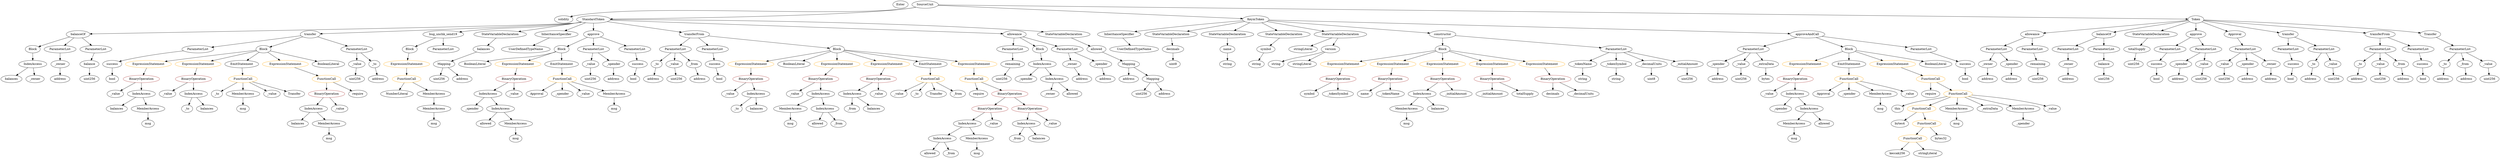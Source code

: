 strict digraph {
	graph [bb="0,0,10137,756"];
	node [label="\N"];
	Enter	[height=0.5,
		pos="3665.6,738",
		width=0.83628];
	VariableDeclaration_decimals	[color=black,
		height=0.5,
		label=decimals,
		pos="4761.6,522",
		width=1.1967];
	ElementaryTypeName_uint8	[color=black,
		height=0.5,
		label=uint8,
		pos="4761.6,450",
		width=0.7947];
	VariableDeclaration_decimals -> ElementaryTypeName_uint8	[pos="e,4761.6,468.1 4761.6,503.7 4761.6,496.41 4761.6,487.73 4761.6,479.54"];
	Block_Unnamed_3	[color=black,
		height=0.5,
		label=Block,
		pos="2264.6,522",
		width=0.90558];
	BooleanLiteral_Unnamed_2	[color=black,
		height=0.5,
		label=BooleanLiteral,
		pos="1922.6,450",
		width=1.7788];
	Block_Unnamed_3 -> BooleanLiteral_Unnamed_2	[pos="e,1970.2,462.45 2240,509.98 2234.4,507.75 2228.3,505.6 2222.6,504 2124.6,476.74 2096.4,487.4 1996.6,468 1991.6,467.04 1986.5,465.99 \
1981.4,464.9"];
	ExpressionStatement_Unnamed_7	[color=orange,
		height=0.5,
		label=ExpressionStatement,
		pos="2093.6,450",
		width=2.458];
	Block_Unnamed_3 -> ExpressionStatement_Unnamed_7	[pos="e,2131.7,466.62 2239,510.52 2213.4,500.07 2173.6,483.76 2142.1,470.85"];
	EmitStatement_Unnamed_2	[color=black,
		height=0.5,
		label=EmitStatement,
		pos="2264.6,450",
		width=1.7788];
	Block_Unnamed_3 -> EmitStatement_Unnamed_2	[pos="e,2264.6,468.1 2264.6,503.7 2264.6,496.41 2264.6,487.73 2264.6,479.54"];
	Identifier_msg_9	[color=black,
		height=0.5,
		label=msg,
		pos="7241.6,90",
		width=0.75];
	FunctionDefinition_allowance	[color=black,
		height=0.5,
		label=allowance,
		pos="8220.6,594",
		width=1.3076];
	ParameterList_Unnamed_8	[color=black,
		height=0.5,
		label=ParameterList,
		pos="8079.6,522",
		width=1.7095];
	FunctionDefinition_allowance -> ParameterList_Unnamed_8	[pos="e,8109.8,538.01 8192.7,579.17 8172,568.87 8143.4,554.66 8120.1,543.11"];
	ParameterList_Unnamed_9	[color=black,
		height=0.5,
		label=ParameterList,
		pos="8220.6,522",
		width=1.7095];
	FunctionDefinition_allowance -> ParameterList_Unnamed_9	[pos="e,8220.6,540.1 8220.6,575.7 8220.6,568.41 8220.6,559.73 8220.6,551.54"];
	BinaryOperation_Unnamed_7	[color=brown,
		height=0.5,
		label=BinaryOperation,
		pos="3597.6,378",
		width=1.9867];
	IndexAccess_Unnamed_7	[color=black,
		height=0.5,
		label=IndexAccess,
		pos="3485.6,306",
		width=1.6402];
	BinaryOperation_Unnamed_7 -> IndexAccess_Unnamed_7	[pos="e,3510.6,322.67 3571.6,360.76 3556.3,351.18 3536.7,338.92 3520,328.53"];
	Identifier__value_7	[color=black,
		height=0.5,
		label=_value,
		pos="3597.6,306",
		width=0.96103];
	BinaryOperation_Unnamed_7 -> Identifier__value_7	[pos="e,3597.6,324.1 3597.6,359.7 3597.6,352.41 3597.6,343.73 3597.6,335.54"];
	BinaryOperation_Unnamed_12	[color=brown,
		height=0.5,
		label=BinaryOperation,
		pos="5590.6,378",
		width=1.9867];
	Identifier_name	[color=black,
		height=0.5,
		label=name,
		pos="5484.6,306",
		width=0.83628];
	BinaryOperation_Unnamed_12 -> Identifier_name	[pos="e,5504.1,319.88 5566,360.76 5550.2,350.37 5529.8,336.83 5513.3,325.94"];
	Identifier__tokenName	[color=black,
		height=0.5,
		label=_tokenName,
		pos="5590.6,306",
		width=1.5986];
	BinaryOperation_Unnamed_12 -> Identifier__tokenName	[pos="e,5590.6,324.1 5590.6,359.7 5590.6,352.41 5590.6,343.73 5590.6,335.54"];
	Identifier_allowed_1	[color=black,
		height=0.5,
		label=allowed,
		pos="3324.6,162",
		width=1.0858];
	ParameterList_Unnamed_11	[color=black,
		height=0.5,
		label=ParameterList,
		pos="9072.6,522",
		width=1.7095];
	VariableDeclaration__value_1	[color=black,
		height=0.5,
		label=_value,
		pos="8988.6,450",
		width=0.96103];
	ParameterList_Unnamed_11 -> VariableDeclaration__value_1	[pos="e,9006.2,465.72 9053.1,504.76 9041.7,495.27 9027.2,483.17 9014.8,472.85"];
	VariableDeclaration__spender	[color=black,
		height=0.5,
		label=_spender,
		pos="9086.6,450",
		width=1.2521];
	ParameterList_Unnamed_11 -> VariableDeclaration__spender	[pos="e,9083.2,468.1 9076,503.7 9077.5,496.32 9079.3,487.52 9080.9,479.25"];
	VariableDeclaration__owner	[color=black,
		height=0.5,
		label=_owner,
		pos="9188.6,450",
		width=1.0719];
	ParameterList_Unnamed_11 -> VariableDeclaration__owner	[pos="e,9165.8,464.76 9098.6,505.29 9115.6,495.07 9137.8,481.65 9155.9,470.71"];
	Identifier__from_2	[color=black,
		height=0.5,
		label=_from,
		pos="3478.6,234",
		width=0.93331];
	IndexAccess_Unnamed_7 -> Identifier__from_2	[pos="e,3480.3,252.1 3483.9,287.7 3483.1,280.41 3482.3,271.73 3481.4,263.54"];
	Identifier_balances_5	[color=black,
		height=0.5,
		label=balances,
		pos="3572.6,234",
		width=1.1828];
	IndexAccess_Unnamed_7 -> Identifier_balances_5	[pos="e,3553.4,250.43 3505.8,288.76 3517.3,279.47 3532,267.67 3544.6,257.49"];
	Identifier_Approval_1	[color=black,
		height=0.5,
		label=Approval,
		pos="7366.6,306",
		width=1.266];
	IndexAccess_Unnamed_13	[color=black,
		height=0.5,
		label=IndexAccess,
		pos="4227.6,450",
		width=1.6402];
	Identifier__spender_2	[color=black,
		height=0.5,
		label=_spender,
		pos="4166.6,378",
		width=1.2521];
	IndexAccess_Unnamed_13 -> Identifier__spender_2	[pos="e,4180.9,395.47 4213.1,432.41 4205.8,423.95 4196.6,413.49 4188.4,404.08"];
	IndexAccess_Unnamed_14	[color=black,
		height=0.5,
		label=IndexAccess,
		pos="4288.6,378",
		width=1.6402];
	IndexAccess_Unnamed_13 -> IndexAccess_Unnamed_14	[pos="e,4274.2,395.47 4242,432.41 4249.4,423.95 4258.5,413.49 4266.7,404.08"];
	Parameter__value_3	[color=black,
		height=0.5,
		label=_value,
		pos="1433.6,450",
		width=0.96103];
	ElementaryTypeName_uint256_8	[color=black,
		height=0.5,
		label=uint256,
		pos="1433.6,378",
		width=1.0442];
	Parameter__value_3 -> ElementaryTypeName_uint256_8	[pos="e,1433.6,396.1 1433.6,431.7 1433.6,424.41 1433.6,415.73 1433.6,407.54"];
	Parameter__value_5	[color=black,
		height=0.5,
		label=_value,
		pos="2381.6,450",
		width=0.96103];
	ElementaryTypeName_uint256_11	[color=black,
		height=0.5,
		label=uint256,
		pos="2381.6,378",
		width=1.0442];
	Parameter__value_5 -> ElementaryTypeName_uint256_11	[pos="e,2381.6,396.1 2381.6,431.7 2381.6,424.41 2381.6,415.73 2381.6,407.54"];
	PragmaDirective_solidity	[color=black,
		height=0.5,
		label=solidity,
		pos="2287.6,666",
		width=1.0442];
	Identifier__spender_3	[color=black,
		height=0.5,
		label=_spender,
		pos="7182.6,234",
		width=1.2521];
	ExpressionStatement_Unnamed_4	[color=orange,
		height=0.5,
		label=ExpressionStatement,
		pos="3072.6,450",
		width=2.458];
	BinaryOperation_Unnamed_6	[color=brown,
		height=0.5,
		label=BinaryOperation,
		pos="3072.6,378",
		width=1.9867];
	ExpressionStatement_Unnamed_4 -> BinaryOperation_Unnamed_6	[pos="e,3072.6,396.1 3072.6,431.7 3072.6,424.41 3072.6,415.73 3072.6,407.54"];
	BinaryOperation_Unnamed_14	[color=brown,
		height=0.5,
		label=BinaryOperation,
		pos="5371.6,378",
		width=1.9867];
	Identifier_symbol	[color=black,
		height=0.5,
		label=symbol,
		pos="5250.6,306",
		width=1.0581];
	BinaryOperation_Unnamed_14 -> Identifier_symbol	[pos="e,5274.1,320.63 5343.8,360.94 5326,350.66 5302.9,337.25 5284.1,326.37"];
	Identifier__tokenSymbol	[color=black,
		height=0.5,
		label=_tokenSymbol,
		pos="5371.6,306",
		width=1.8065];
	BinaryOperation_Unnamed_14 -> Identifier__tokenSymbol	[pos="e,5371.6,324.1 5371.6,359.7 5371.6,352.41 5371.6,343.73 5371.6,335.54"];
	FunctionDefinition_balanceOf_1	[color=black,
		height=0.5,
		label=balanceOf,
		pos="316.58,594",
		width=1.3491];
	Block_Unnamed_2	[color=black,
		height=0.5,
		label=Block,
		pos="132.58,522",
		width=0.90558];
	FunctionDefinition_balanceOf_1 -> Block_Unnamed_2	[pos="e,158.3,533.54 282.91,580.73 254.08,570.15 211.49,554.35 174.58,540 172.68,539.26 170.74,538.5 168.78,537.73"];
	ParameterList_Unnamed_16	[color=black,
		height=0.5,
		label=ParameterList,
		pos="245.58,522",
		width=1.7095];
	FunctionDefinition_balanceOf_1 -> ParameterList_Unnamed_16	[pos="e,262.45,539.63 300.11,576.76 291.28,568.06 280.22,557.15 270.37,547.43"];
	ParameterList_Unnamed_17	[color=black,
		height=0.5,
		label=ParameterList,
		pos="386.58,522",
		width=1.7095];
	FunctionDefinition_balanceOf_1 -> ParameterList_Unnamed_17	[pos="e,369.95,539.63 332.82,576.76 341.44,568.14 352.22,557.36 361.85,547.73"];
	FunctionDefinition_balanceOf	[color=black,
		height=0.5,
		label=balanceOf,
		pos="8502.6,594",
		width=1.3491];
	ParameterList_Unnamed	[color=black,
		height=0.5,
		label=ParameterList,
		pos="8361.6,522",
		width=1.7095];
	FunctionDefinition_balanceOf -> ParameterList_Unnamed	[pos="e,8391.7,537.94 8474.4,579 8453.6,568.69 8425.1,554.52 8401.9,543.02"];
	ParameterList_Unnamed_1	[color=black,
		height=0.5,
		label=ParameterList,
		pos="8502.6,522",
		width=1.7095];
	FunctionDefinition_balanceOf -> ParameterList_Unnamed_1	[pos="e,8502.6,540.1 8502.6,575.7 8502.6,568.41 8502.6,559.73 8502.6,551.54"];
	Identifier_allowed	[color=black,
		height=0.5,
		label=allowed,
		pos="3809.6,18",
		width=1.0858];
	StateVariableDeclaration_Unnamed	[color=black,
		height=0.5,
		label=StateVariableDeclaration,
		pos="8709.6,594",
		width=2.8184];
	VariableDeclaration_totalSupply	[color=black,
		height=0.5,
		label=totalSupply,
		pos="8635.6,522",
		width=1.4739];
	StateVariableDeclaration_Unnamed -> VariableDeclaration_totalSupply	[pos="e,8652.8,539.31 8691.7,576.05 8682.4,567.33 8671,556.54 8660.9,546.98"];
	Identifier__value_8	[color=black,
		height=0.5,
		label=_value,
		pos="3237.6,306",
		width=0.96103];
	ElementaryTypeName_uint256_16	[color=black,
		height=0.5,
		label=uint256,
		pos="7036.6,378",
		width=1.0442];
	InheritanceSpecifier_Unnamed_1	[color=black,
		height=0.5,
		label=InheritanceSpecifier,
		pos="4548.6,594",
		width=2.3333];
	UserDefinedTypeName_Unnamed_1	[color=black,
		height=0.5,
		label=UserDefinedTypeName,
		pos="4602.6,522",
		width=2.7214];
	InheritanceSpecifier_Unnamed_1 -> UserDefinedTypeName_Unnamed_1	[pos="e,4589.3,540.28 4561.7,576.05 4567.9,568.01 4575.4,558.2 4582.3,549.23"];
	Parameter__to_1	[color=black,
		height=0.5,
		label=_to,
		pos="9555.6,450",
		width=0.75];
	ElementaryTypeName_address_3	[color=black,
		height=0.5,
		label=address,
		pos="9547.6,378",
		width=1.0996];
	Parameter__to_1 -> ElementaryTypeName_address_3	[pos="e,9549.5,396.1 9553.6,431.7 9552.8,424.41 9551.8,415.73 9550.8,407.54"];
	FunctionCall_Unnamed_11	[color=orange,
		height=0.5,
		label=FunctionCall,
		pos="7746.6,90",
		width=1.6125];
	Identifier_keccak256	[color=black,
		height=0.5,
		label=keccak256,
		pos="7685.6,18",
		width=1.3907];
	FunctionCall_Unnamed_11 -> Identifier_keccak256	[pos="e,7699.9,35.47 7732.1,72.411 7724.8,63.955 7715.6,53.494 7707.4,44.078"];
	stringLiteral_Unnamed_2	[color=black,
		height=0.5,
		label=stringLiteral,
		pos="7807.6,18",
		width=1.5016];
	FunctionCall_Unnamed_11 -> stringLiteral_Unnamed_2	[pos="e,7793.2,35.47 7761,72.411 7768.4,63.955 7777.5,53.494 7785.7,44.078"];
	ElementaryTypeName_address	[color=black,
		height=0.5,
		label=address,
		pos="8361.6,378",
		width=1.0996];
	ExpressionStatement_Unnamed_14	[color=orange,
		height=0.5,
		label=ExpressionStatement,
		pos="7296.6,450",
		width=2.458];
	BinaryOperation_Unnamed_15	[color=brown,
		height=0.5,
		label=BinaryOperation,
		pos="7251.6,378",
		width=1.9867];
	ExpressionStatement_Unnamed_14 -> BinaryOperation_Unnamed_15	[pos="e,7262.6,396.1 7285.5,431.7 7280.4,423.81 7274.3,414.3 7268.6,405.55"];
	Parameter__tokenName	[color=black,
		height=0.5,
		label=_tokenName,
		pos="6376.6,450",
		width=1.5986];
	ElementaryTypeName_string_3	[color=black,
		height=0.5,
		label=string,
		pos="6379.6,378",
		width=0.864];
	Parameter__tokenName -> ElementaryTypeName_string_3	[pos="e,6378.8,396.1 6377.3,431.7 6377.6,424.41 6378,415.73 6378.4,407.54"];
	ElementaryTypeName_address_19	[color=black,
		height=0.5,
		label=address,
		pos="4599.6,378",
		width=1.0996];
	ParameterList_Unnamed_24	[color=black,
		height=0.5,
		label=ParameterList,
		pos="7087.6,522",
		width=1.7095];
	Parameter__spender_4	[color=black,
		height=0.5,
		label=_spender,
		pos="6938.6,450",
		width=1.2521];
	ParameterList_Unnamed_24 -> Parameter__spender_4	[pos="e,6967.1,464.4 7056,506.15 7033.1,495.39 7001.9,480.76 6977.5,469.27"];
	Parameter__value_6	[color=black,
		height=0.5,
		label=_value,
		pos="7036.6,450",
		width=0.96103];
	ParameterList_Unnamed_24 -> Parameter__value_6	[pos="e,7048.5,467.31 7075.2,504.05 7069.2,495.77 7061.8,485.62 7055.1,476.42"];
	Parameter__extraData	[color=black,
		height=0.5,
		label=_extraData,
		pos="7139.6,450",
		width=1.4046];
	ParameterList_Unnamed_24 -> Parameter__extraData	[pos="e,7127.1,467.79 7100.2,504.05 7106.2,495.89 7113.6,485.91 7120.4,476.82"];
	Identifier__to_1	[color=black,
		height=0.5,
		label=_to,
		pos="872.58,306",
		width=0.75];
	Parameter_success_3	[color=black,
		height=0.5,
		label=success,
		pos="461.58,450",
		width=1.1135];
	ElementaryTypeName_bool_3	[color=black,
		height=0.5,
		label=bool,
		pos="454.58,378",
		width=0.76697];
	Parameter_success_3 -> ElementaryTypeName_bool_3	[pos="e,456.29,396.1 459.85,431.7 459.12,424.41 458.25,415.73 457.43,407.54"];
	IndexAccess_Unnamed_10	[color=black,
		height=0.5,
		label=IndexAccess,
		pos="131.58,450",
		width=1.6402];
	Block_Unnamed_2 -> IndexAccess_Unnamed_10	[pos="e,131.83,468.1 132.33,503.7 132.23,496.41 132.11,487.73 131.99,479.54"];
	Parameter__to	[color=black,
		height=0.5,
		label=_to,
		pos="9371.6,450",
		width=0.75];
	ElementaryTypeName_address_1	[color=black,
		height=0.5,
		label=address,
		pos="9357.6,378",
		width=1.0996];
	Parameter__to -> ElementaryTypeName_address_1	[pos="e,9361,396.1 9368.1,431.7 9366.6,424.32 9364.9,415.52 9363.2,407.25"];
	Identifier_msg_5	[color=black,
		height=0.5,
		label=msg,
		pos="2120.6,90",
		width=0.75];
	Identifier_balances_6	[color=black,
		height=0.5,
		label=balances,
		pos="42.581,378",
		width=1.1828];
	ContractDefinition_StandardToken	[color=black,
		height=0.5,
		label=StandardToken,
		pos="2411.6,666",
		width=1.8897];
	ContractDefinition_StandardToken -> FunctionDefinition_balanceOf_1	[pos="e,365.24,596.01 2363.4,652.88 2353.9,650.91 2344,649.15 2334.6,648 2235.1,635.82 701.52,603.08 376.72,596.26"];
	FunctionDefinition_transfer_1	[color=black,
		height=0.5,
		label=transfer,
		pos="1288.6,594",
		width=1.0719];
	ContractDefinition_StandardToken -> FunctionDefinition_transfer_1	[pos="e,1327,596.57 2363.3,653.06 2353.9,651.08 2343.9,649.26 2334.6,648 2235.4,634.63 1532.6,605.03 1338.3,597.03"];
	FunctionDefinition_bug_unchk_send19	[color=black,
		height=0.5,
		label=bug_unchk_send19,
		pos="1785.6,594",
		width=2.3194];
	ContractDefinition_StandardToken -> FunctionDefinition_bug_unchk_send19	[pos="e,1853.9,604.68 2362.5,653.14 2353.2,651.21 2343.6,649.38 2334.6,648 2148.9,619.7 2100.3,632.37 1913.6,612 1897.8,610.28 1881,608.22 \
1864.9,606.13"];
	StateVariableDeclaration_Unnamed_1	[color=black,
		height=0.5,
		label=StateVariableDeclaration,
		pos="2023.6,594",
		width=2.8184];
	ContractDefinition_StandardToken -> StateVariableDeclaration_Unnamed_1	[pos="e,2097.9,606.63 2361.1,653.49 2352.3,651.58 2343.2,649.68 2334.6,648 2258.5,633.13 2171.5,618.51 2108.9,608.4"];
	InheritanceSpecifier_Unnamed	[color=black,
		height=0.5,
		label=InheritanceSpecifier,
		pos="2263.6,594",
		width=2.3333];
	ContractDefinition_StandardToken -> InheritanceSpecifier_Unnamed	[pos="e,2297.2,610.89 2379.5,649.81 2358.4,639.84 2330.5,626.67 2307.4,615.73"];
	FunctionDefinition_approve_1	[color=black,
		height=0.5,
		label=approve,
		pos="2411.6,594",
		width=1.1412];
	ContractDefinition_StandardToken -> FunctionDefinition_approve_1	[pos="e,2411.6,612.1 2411.6,647.7 2411.6,640.41 2411.6,631.73 2411.6,623.54"];
	FunctionDefinition_transferFrom_1	[color=black,
		height=0.5,
		label=transferFrom,
		pos="2836.6,594",
		width=1.6402];
	ContractDefinition_StandardToken -> FunctionDefinition_transferFrom_1	[pos="e,2785.6,603.4 2468,655.7 2547.5,642.62 2691.9,618.84 2774.3,605.25"];
	FunctionDefinition_allowance_1	[color=black,
		height=0.5,
		label=allowance,
		pos="4115.6,594",
		width=1.3076];
	ContractDefinition_StandardToken -> FunctionDefinition_allowance_1	[pos="e,4068.9,596.92 2478.6,662.25 2754.5,650.91 3799.2,608 4057.5,597.38"];
	StateVariableDeclaration_Unnamed_2	[color=black,
		height=0.5,
		label=StateVariableDeclaration,
		pos="4324.6,594",
		width=2.8184];
	ContractDefinition_StandardToken -> StateVariableDeclaration_Unnamed_2	[pos="e,4243.7,605.22 2479.6,664.92 2714.6,664.23 3513.7,658.38 4171.6,612 4191.3,610.61 4212.4,608.61 4232.4,606.46"];
	Parameter__tokenSymbol	[color=black,
		height=0.5,
		label=_tokenSymbol,
		pos="6517.6,450",
		width=1.8065];
	ElementaryTypeName_string_4	[color=black,
		height=0.5,
		label=string,
		pos="6517.6,378",
		width=0.864];
	Parameter__tokenSymbol -> ElementaryTypeName_string_4	[pos="e,6517.6,396.1 6517.6,431.7 6517.6,424.41 6517.6,415.73 6517.6,407.54"];
	ElementaryTypeName_bytes32	[color=black,
		height=0.5,
		label=bytes32,
		pos="7862.6,90",
		width=1.0996];
	StateVariableDeclaration_Unnamed_4	[color=black,
		height=0.5,
		label=StateVariableDeclaration,
		pos="4751.6,594",
		width=2.8184];
	StateVariableDeclaration_Unnamed_4 -> VariableDeclaration_decimals	[pos="e,4759.1,540.1 4754.1,575.7 4755.1,568.32 4756.4,559.52 4757.5,551.25"];
	FunctionDefinition_approve	[color=black,
		height=0.5,
		label=approve,
		pos="8889.6,594",
		width=1.1412];
	ParameterList_Unnamed_7	[color=black,
		height=0.5,
		label=ParameterList,
		pos="8768.6,522",
		width=1.7095];
	FunctionDefinition_approve -> ParameterList_Unnamed_7	[pos="e,8795.3,538.43 8865.4,579 8848.1,569.01 8824.6,555.4 8805.1,544.1"];
	ParameterList_Unnamed_6	[color=black,
		height=0.5,
		label=ParameterList,
		pos="8909.6,522",
		width=1.7095];
	FunctionDefinition_approve -> ParameterList_Unnamed_6	[pos="e,8904.7,540.1 8894.5,575.7 8896.7,568.24 8899.2,559.32 8901.6,550.97"];
	Parameter_balance	[color=black,
		height=0.5,
		label=balance,
		pos="8502.6,450",
		width=1.0719];
	ElementaryTypeName_uint256_1	[color=black,
		height=0.5,
		label=uint256,
		pos="8502.6,378",
		width=1.0442];
	Parameter_balance -> ElementaryTypeName_uint256_1	[pos="e,8502.6,396.1 8502.6,431.7 8502.6,424.41 8502.6,415.73 8502.6,407.54"];
	ExpressionStatement_Unnamed_1	[color=orange,
		height=0.5,
		label=ExpressionStatement,
		pos="608.58,450",
		width=2.458];
	BinaryOperation_Unnamed_1	[color=brown,
		height=0.5,
		label=BinaryOperation,
		pos="571.58,378",
		width=1.9867];
	ExpressionStatement_Unnamed_1 -> BinaryOperation_Unnamed_1	[pos="e,580.62,396.1 599.43,431.7 595.36,423.98 590.46,414.71 585.91,406.11"];
	ParameterList_Unnamed_13	[color=black,
		height=0.5,
		label=ParameterList,
		pos="683.58,522",
		width=1.7095];
	ParameterList_Unnamed_13 -> Parameter_success_3	[pos="e,492.74,461.75 641.77,508.48 606.87,497.95 555.87,482.35 511.58,468 508.91,467.13 506.16,466.23 503.39,465.32"];
	BinaryOperation_Unnamed_2	[color=brown,
		height=0.5,
		label=BinaryOperation,
		pos="768.58,378",
		width=1.9867];
	Identifier__value_2	[color=black,
		height=0.5,
		label=_value,
		pos="656.58,306",
		width=0.96103];
	BinaryOperation_Unnamed_2 -> Identifier__value_2	[pos="e,677.91,320.33 742.6,360.76 726.18,350.5 704.87,337.18 687.57,326.37"];
	IndexAccess_Unnamed_2	[color=black,
		height=0.5,
		label=IndexAccess,
		pos="768.58,306",
		width=1.6402];
	BinaryOperation_Unnamed_2 -> IndexAccess_Unnamed_2	[pos="e,768.58,324.1 768.58,359.7 768.58,352.41 768.58,343.73 768.58,335.54"];
	Identifier__value_9	[color=black,
		height=0.5,
		label=_value,
		pos="3684.6,306",
		width=0.96103];
	ParameterList_Unnamed_3	[color=black,
		height=0.5,
		label=ParameterList,
		pos="9258.6,522",
		width=1.7095];
	Parameter_success	[color=black,
		height=0.5,
		label=success,
		pos="9285.6,450",
		width=1.1135];
	ParameterList_Unnamed_3 -> Parameter_success	[pos="e,9279,468.1 9265.3,503.7 9268.2,496.15 9271.6,487.12 9274.9,478.68"];
	BinaryOperation_Unnamed	[color=brown,
		height=0.5,
		label=BinaryOperation,
		pos="1335.6,306",
		width=1.9867];
	IndexAccess_Unnamed	[color=black,
		height=0.5,
		label=IndexAccess,
		pos="1279.6,234",
		width=1.6402];
	BinaryOperation_Unnamed -> IndexAccess_Unnamed	[pos="e,1293,251.79 1322,288.05 1315.4,279.8 1307.3,269.7 1300,260.54"];
	Identifier__value	[color=black,
		height=0.5,
		label=_value,
		pos="1391.6,234",
		width=0.96103];
	BinaryOperation_Unnamed -> Identifier__value	[pos="e,1378.9,250.83 1349.1,288.05 1355.9,279.56 1364.3,269.11 1371.8,259.73"];
	ElementaryTypeName_uint256_12	[color=black,
		height=0.5,
		label=uint256,
		pos="4065.6,378",
		width=1.0442];
	Block_Unnamed_7	[color=black,
		height=0.5,
		label=Block,
		pos="7467.6,522",
		width=0.90558];
	Block_Unnamed_7 -> ExpressionStatement_Unnamed_14	[pos="e,7334.7,466.62 7442,510.52 7416.4,500.07 7376.6,483.76 7345.1,470.85"];
	EmitStatement_Unnamed_3	[color=black,
		height=0.5,
		label=EmitStatement,
		pos="7467.6,450",
		width=1.7788];
	Block_Unnamed_7 -> EmitStatement_Unnamed_3	[pos="e,7467.6,468.1 7467.6,503.7 7467.6,496.41 7467.6,487.73 7467.6,479.54"];
	ExpressionStatement_Unnamed_15	[color=orange,
		height=0.5,
		label=ExpressionStatement,
		pos="7638.6,450",
		width=2.458];
	Block_Unnamed_7 -> ExpressionStatement_Unnamed_15	[pos="e,7600.4,466.62 7493.2,510.52 7518.7,500.07 7558.6,483.76 7590.1,470.85"];
	BooleanLiteral_Unnamed_3	[color=black,
		height=0.5,
		label=BooleanLiteral,
		pos="7809.6,450",
		width=1.7788];
	Block_Unnamed_7 -> BooleanLiteral_Unnamed_3	[pos="e,7761.5,462.28 7498.2,515.26 7548,505.85 7649.8,486.34 7735.6,468 7740.4,466.96 7745.4,465.87 7750.5,464.75"];
	Identifier_msg_2	[color=black,
		height=0.5,
		label=msg,
		pos="986.58,234",
		width=0.75];
	FunctionDefinition_transfer_1 -> ParameterList_Unnamed_13	[pos="e,739.76,529.5 1251.2,588.67 1151.5,577.14 878.47,545.55 750.9,530.79"];
	Block_Unnamed	[color=black,
		height=0.5,
		label=Block,
		pos="1059.6,522",
		width=0.90558];
	FunctionDefinition_transfer_1 -> Block_Unnamed	[pos="e,1087.7,531.59 1257.2,583.41 1215.9,570.78 1143.2,548.56 1098.4,534.88"];
	ParameterList_Unnamed_12	[color=black,
		height=0.5,
		label=ParameterList,
		pos="1433.6,522",
		width=1.7095];
	FunctionDefinition_transfer_1 -> ParameterList_Unnamed_12	[pos="e,1402.7,537.89 1314.8,580.32 1336.5,569.88 1367.5,554.88 1392.5,542.84"];
	Parameter__to_3	[color=black,
		height=0.5,
		label=_to,
		pos="2667.6,450",
		width=0.75];
	ElementaryTypeName_address_13	[color=black,
		height=0.5,
		label=address,
		pos="2652.6,378",
		width=1.0996];
	Parameter__to_3 -> ElementaryTypeName_address_13	[pos="e,2656.2,396.1 2663.9,431.7 2662.3,424.32 2660.4,415.52 2658.6,407.25"];
	ElementaryTypeName_bytes	[color=black,
		height=0.5,
		label=bytes,
		pos="7131.6,378",
		width=0.85014];
	ExpressionStatement_Unnamed_13	[color=orange,
		height=0.5,
		label=ExpressionStatement,
		pos="5432.6,450",
		width=2.458];
	ExpressionStatement_Unnamed_13 -> BinaryOperation_Unnamed_14	[pos="e,5386.2,395.79 5417.8,432.05 5410.5,423.71 5401.6,413.49 5393.6,404.25"];
	ParameterList_Unnamed_25	[color=black,
		height=0.5,
		label=ParameterList,
		pos="7768.6,522",
		width=1.7095];
	Parameter_success_6	[color=black,
		height=0.5,
		label=success,
		pos="7931.6,450",
		width=1.1135];
	ParameterList_Unnamed_25 -> Parameter_success_6	[pos="e,7903.3,463.15 7802.4,506.5 7828.7,495.18 7865.3,479.46 7892.8,467.64"];
	IndexAccess_Unnamed_3	[color=black,
		height=0.5,
		label=IndexAccess,
		pos="4226.6,162",
		width=1.6402];
	Identifier__from	[color=black,
		height=0.5,
		label=_from,
		pos="4195.6,90",
		width=0.93331];
	IndexAccess_Unnamed_3 -> Identifier__from	[pos="e,4202.9,107.62 4218.9,143.7 4215.5,135.95 4211.4,126.64 4207.5,118.02"];
	Identifier_balances_3	[color=black,
		height=0.5,
		label=balances,
		pos="4289.6,90",
		width=1.1828];
	IndexAccess_Unnamed_3 -> Identifier_balances_3	[pos="e,4275.2,106.99 4241.5,144.41 4249.3,135.74 4259,124.97 4267.6,115.38"];
	MemberAccess_Unnamed_4	[color=black,
		height=0.5,
		label=MemberAccess,
		pos="3209.6,234",
		width=1.9174];
	Identifier_msg_4	[color=black,
		height=0.5,
		label=msg,
		pos="3209.6,162",
		width=0.75];
	MemberAccess_Unnamed_4 -> Identifier_msg_4	[pos="e,3209.6,180.1 3209.6,215.7 3209.6,208.41 3209.6,199.73 3209.6,191.54"];
	Parameter__owner	[color=black,
		height=0.5,
		label=_owner,
		pos="8361.6,450",
		width=1.0719];
	Parameter__owner -> ElementaryTypeName_address	[pos="e,8361.6,396.1 8361.6,431.7 8361.6,424.41 8361.6,415.73 8361.6,407.54"];
	IndexAccess_Unnamed_10 -> Identifier_balances_6	[pos="e,62.195,394.43 110.94,432.76 99.121,423.47 84.116,411.67 71.177,401.49"];
	Identifier__owner	[color=black,
		height=0.5,
		label=_owner,
		pos="141.58,378",
		width=1.0719];
	IndexAccess_Unnamed_10 -> Identifier__owner	[pos="e,139.14,396.1 134.05,431.7 135.11,424.32 136.36,415.52 137.55,407.25"];
	BinaryOperation_Unnamed_9	[color=brown,
		height=0.5,
		label=BinaryOperation,
		pos="2059.6,378",
		width=1.9867];
	ExpressionStatement_Unnamed_7 -> BinaryOperation_Unnamed_9	[pos="e,2067.9,396.1 2085.2,431.7 2081.5,424.07 2077,414.92 2072.9,406.4"];
	Block_Unnamed_5	[color=black,
		height=0.5,
		label=Block,
		pos="1655.6,522",
		width=0.90558];
	ExpressionStatement_Unnamed_8	[color=orange,
		height=0.5,
		label=ExpressionStatement,
		pos="1646.6,450",
		width=2.458];
	Block_Unnamed_5 -> ExpressionStatement_Unnamed_8	[pos="e,1648.8,468.1 1653.4,503.7 1652.4,496.32 1651.3,487.52 1650.2,479.25"];
	Identifier_msg_10	[color=black,
		height=0.5,
		label=msg,
		pos="7607.6,234",
		width=0.75];
	FunctionDefinition_bug_unchk_send19 -> Block_Unnamed_5	[pos="e,1678.3,535.21 1755.4,576.76 1735.3,565.92 1708.8,551.65 1688.2,540.54"];
	ParameterList_Unnamed_22	[color=black,
		height=0.5,
		label=ParameterList,
		pos="1785.6,522",
		width=1.7095];
	FunctionDefinition_bug_unchk_send19 -> ParameterList_Unnamed_22	[pos="e,1785.6,540.1 1785.6,575.7 1785.6,568.41 1785.6,559.73 1785.6,551.54"];
	ParameterList_Unnamed_14	[color=black,
		height=0.5,
		label=ParameterList,
		pos="2756.6,522",
		width=1.7095];
	ParameterList_Unnamed_14 -> Parameter__to_3	[pos="e,2684.5,464.33 2735.9,504.76 2723.3,494.79 2706.9,481.93 2693.4,471.28"];
	Parameter__value_4	[color=black,
		height=0.5,
		label=_value,
		pos="2747.6,450",
		width=0.96103];
	ParameterList_Unnamed_14 -> Parameter__value_4	[pos="e,2749.8,468.1 2754.4,503.7 2753.4,496.32 2752.3,487.52 2751.2,479.25"];
	Parameter__from_1	[color=black,
		height=0.5,
		label=_from,
		pos="2833.6,450",
		width=0.93331];
	ParameterList_Unnamed_14 -> Parameter__from_1	[pos="e,2817,466.04 2774.8,504.41 2784.9,495.22 2797.6,483.67 2808.7,473.66"];
	VariableDeclaration__to	[color=black,
		height=0.5,
		label=_to,
		pos="9916.6,450",
		width=0.75];
	ElementaryTypeName_address_8	[color=black,
		height=0.5,
		label=address,
		pos="9907.6,378",
		width=1.0996];
	VariableDeclaration__to -> ElementaryTypeName_address_8	[pos="e,9909.8,396.1 9914.4,431.7 9913.4,424.32 9912.3,415.52 9911.2,407.25"];
	ParameterList_Unnamed_15	[color=black,
		height=0.5,
		label=ParameterList,
		pos="2907.6,522",
		width=1.7095];
	Parameter_success_4	[color=black,
		height=0.5,
		label=success,
		pos="2925.6,450",
		width=1.1135];
	ParameterList_Unnamed_15 -> Parameter_success_4	[pos="e,2921.2,468.1 2912,503.7 2913.9,496.32 2916.2,487.52 2918.3,479.25"];
	ContractDefinition_KeymToken	[color=black,
		height=0.5,
		label=KeymToken,
		pos="5082.6,666",
		width=1.5709];
	ContractDefinition_KeymToken -> InheritanceSpecifier_Unnamed_1	[pos="e,4609.8,606.74 5029.1,659.65 4946.1,651.08 4780.9,633.09 4641.6,612 4634.9,610.99 4628,609.86 4621,608.69"];
	ContractDefinition_KeymToken -> StateVariableDeclaration_Unnamed_4	[pos="e,4815.1,608.42 5036.6,655.27 4982.1,643.74 4890.6,624.39 4826,610.73"];
	StateVariableDeclaration_Unnamed_3	[color=black,
		height=0.5,
		label=StateVariableDeclaration,
		pos="4972.6,594",
		width=2.8184];
	ContractDefinition_KeymToken -> StateVariableDeclaration_Unnamed_3	[pos="e,4998.8,611.71 5058.2,649.46 5043.5,640.1 5024.5,628.02 5008.1,617.61"];
	StateVariableDeclaration_Unnamed_5	[color=black,
		height=0.5,
		label=StateVariableDeclaration,
		pos="5193.6,594",
		width=2.8184];
	ContractDefinition_KeymToken -> StateVariableDeclaration_Unnamed_5	[pos="e,5167.1,611.71 5107.2,649.46 5122.1,640.1 5141.2,628.02 5157.7,617.61"];
	StateVariableDeclaration_Unnamed_6	[color=black,
		height=0.5,
		label=StateVariableDeclaration,
		pos="5414.6,594",
		width=2.8184];
	ContractDefinition_KeymToken -> StateVariableDeclaration_Unnamed_6	[pos="e,5350.9,608.42 5128.7,655.27 5183.4,643.74 5275.2,624.39 5340,610.73"];
	FunctionDefinition_constructor	[color=black,
		height=0.5,
		label=constructor,
		pos="5822.6,594",
		width=1.4877];
	ContractDefinition_KeymToken -> FunctionDefinition_constructor	[pos="e,5771.4,599.84 5136.4,659.91 5270.3,647.24 5617.9,614.36 5760.3,600.89"];
	FunctionDefinition_approveAndCall	[color=black,
		height=0.5,
		label=approveAndCall,
		pos="7302.6,594",
		width=1.9867];
	ContractDefinition_KeymToken -> FunctionDefinition_approveAndCall	[pos="e,7231.8,597.23 5138.8,663.23 5440.1,653.73 6862.4,608.88 7220.6,597.59"];
	Identifier__value_6	[color=black,
		height=0.5,
		label=_value,
		pos="2960.6,306",
		width=0.96103];
	EventDefinition_Approval	[color=black,
		height=0.5,
		label=Approval,
		pos="9022.6,594",
		width=1.266];
	EventDefinition_Approval -> ParameterList_Unnamed_11	[pos="e,9060.5,539.96 9034.4,576.41 9040.3,568.25 9047.4,558.22 9054,549.07"];
	Identifier__to_3	[color=black,
		height=0.5,
		label=_to,
		pos="3764.6,306",
		width=0.75];
	BinaryOperation_Unnamed_10	[color=brown,
		height=0.5,
		label=BinaryOperation,
		pos="5822.6,378",
		width=1.9867];
	IndexAccess_Unnamed_15	[color=black,
		height=0.5,
		label=IndexAccess,
		pos="5725.6,306",
		width=1.6402];
	BinaryOperation_Unnamed_10 -> IndexAccess_Unnamed_15	[pos="e,5747.6,322.91 5800.1,360.76 5787.3,351.51 5771,339.77 5756.9,329.63"];
	Identifier__initialAmount	[color=black,
		height=0.5,
		label=_initialAmount,
		pos="5867.6,306",
		width=1.7927];
	BinaryOperation_Unnamed_10 -> Identifier__initialAmount	[pos="e,5856.8,323.79 5833.5,360.05 5838.6,352.06 5844.9,342.33 5850.6,333.4"];
	Identifier__initialAmount_1	[color=black,
		height=0.5,
		label=_initialAmount,
		pos="6014.6,306",
		width=1.7927];
	MemberAccess_Unnamed_2	[color=black,
		height=0.5,
		label=MemberAccess,
		pos="986.58,306",
		width=1.9174];
	MemberAccess_Unnamed_2 -> Identifier_msg_2	[pos="e,986.58,252.1 986.58,287.7 986.58,280.41 986.58,271.73 986.58,263.54"];
	BooleanLiteral_Unnamed_1	[color=black,
		height=0.5,
		label=BooleanLiteral,
		pos="3243.6,450",
		width=1.7788];
	ElementaryTypeName_bool_5	[color=black,
		height=0.5,
		label=bool,
		pos="2567.6,378",
		width=0.76697];
	MemberAccess_Unnamed_10	[color=black,
		height=0.5,
		label=MemberAccess,
		pos="7241.6,162",
		width=1.9174];
	MemberAccess_Unnamed_10 -> Identifier_msg_9	[pos="e,7241.6,108.1 7241.6,143.7 7241.6,136.41 7241.6,127.73 7241.6,119.54"];
	ExpressionStatement_Unnamed_6	[color=orange,
		height=0.5,
		label=ExpressionStatement,
		pos="3414.6,450",
		width=2.458];
	BinaryOperation_Unnamed_8	[color=brown,
		height=0.5,
		label=BinaryOperation,
		pos="3349.6,378",
		width=1.9867];
	ExpressionStatement_Unnamed_6 -> BinaryOperation_Unnamed_8	[pos="e,3365.2,395.79 3398.8,432.05 3391,423.63 3381.4,413.28 3372.8,403.97"];
	FunctionCall_Unnamed_7	[color=orange,
		height=0.5,
		label=FunctionCall,
		pos="7818.6,378",
		width=1.6125];
	Identifier_require_2	[color=black,
		height=0.5,
		label=require,
		pos="7818.6,306",
		width=1.0026];
	FunctionCall_Unnamed_7 -> Identifier_require_2	[pos="e,7818.6,324.1 7818.6,359.7 7818.6,352.41 7818.6,343.73 7818.6,335.54"];
	FunctionCall_Unnamed_8	[color=orange,
		height=0.5,
		label=FunctionCall,
		pos="7930.6,306",
		width=1.6125];
	FunctionCall_Unnamed_7 -> FunctionCall_Unnamed_8	[pos="e,7905.8,322.49 7843.4,361.46 7859,351.77 7879.1,339.15 7896.2,328.5"];
	Identifier_allowed_2	[color=black,
		height=0.5,
		label=allowed,
		pos="1994.6,162",
		width=1.0858];
	Parameter__owner_3	[color=black,
		height=0.5,
		label=_owner,
		pos="4355.6,450",
		width=1.0719];
	ElementaryTypeName_address_16	[color=black,
		height=0.5,
		label=address,
		pos="4405.6,378",
		width=1.0996];
	Parameter__owner_3 -> ElementaryTypeName_address_16	[pos="e,4393.8,395.47 4367.4,432.41 4373.3,424.13 4380.6,413.92 4387.3,404.66"];
	Identifier_msg_3	[color=black,
		height=0.5,
		label=msg,
		pos="4012.6,18",
		width=0.75];
	ExpressionStatement_Unnamed_11	[color=orange,
		height=0.5,
		label=ExpressionStatement,
		pos="5627.6,450",
		width=2.458];
	ExpressionStatement_Unnamed_11 -> BinaryOperation_Unnamed_12	[pos="e,5599.6,396.1 5618.4,431.7 5614.4,423.98 5609.5,414.71 5604.9,406.11"];
	ElementaryTypeName_bool_6	[color=black,
		height=0.5,
		label=bool,
		pos="7931.6,378",
		width=0.76697];
	Parameter_success_6 -> ElementaryTypeName_bool_6	[pos="e,7931.6,396.1 7931.6,431.7 7931.6,424.41 7931.6,415.73 7931.6,407.54"];
	Identifier_msg	[color=black,
		height=0.5,
		label=msg,
		pos="1344.6,90",
		width=0.75];
	VariableDeclaration_name	[color=black,
		height=0.5,
		label=name,
		pos="4972.6,522",
		width=0.83628];
	StateVariableDeclaration_Unnamed_3 -> VariableDeclaration_name	[pos="e,4972.6,540.1 4972.6,575.7 4972.6,568.41 4972.6,559.73 4972.6,551.54"];
	ElementaryTypeName_uint256_6	[color=black,
		height=0.5,
		label=uint256,
		pos="10100,378",
		width=1.0442];
	Identifier__value_4	[color=black,
		height=0.5,
		label=_value,
		pos="4338.6,162",
		width=0.96103];
	Parameter__owner_2	[color=black,
		height=0.5,
		label=_owner,
		pos="247.58,450",
		width=1.0719];
	ParameterList_Unnamed_16 -> Parameter__owner_2	[pos="e,247.09,468.1 246.08,503.7 246.28,496.41 246.53,487.73 246.77,479.54"];
	ElementaryTypeName_string_2	[color=black,
		height=0.5,
		label=string,
		pos="5168.6,450",
		width=0.864];
	ElementaryTypeName_uint256_13	[color=black,
		height=0.5,
		label=uint256,
		pos="1778.6,378",
		width=1.0442];
	ExpressionStatement_Unnamed_2	[color=orange,
		height=0.5,
		label=ExpressionStatement,
		pos="803.58,450",
		width=2.458];
	ExpressionStatement_Unnamed_2 -> BinaryOperation_Unnamed_2	[pos="e,777.13,396.1 794.93,431.7 791.11,424.07 786.54,414.92 782.28,406.4"];
	ElementaryTypeName_address_14	[color=black,
		height=0.5,
		label=address,
		pos="247.58,378",
		width=1.0996];
	VariableDeclaration_balances	[color=black,
		height=0.5,
		label=balances,
		pos="1927.6,522",
		width=1.1828];
	StateVariableDeclaration_Unnamed_1 -> VariableDeclaration_balances	[pos="e,1948.3,538.12 2000.3,576.05 1987.4,566.65 1971.3,554.86 1957.4,544.78"];
	VariableDeclaration_symbol	[color=black,
		height=0.5,
		label=symbol,
		pos="5125.6,522",
		width=1.0581];
	ElementaryTypeName_string_1	[color=black,
		height=0.5,
		label=string,
		pos="5088.6,450",
		width=0.864];
	VariableDeclaration_symbol -> ElementaryTypeName_string_1	[pos="e,5097.2,467.31 5116.6,504.05 5112.4,496.03 5107.2,486.26 5102.5,477.3"];
	Identifier_balances	[color=black,
		height=0.5,
		label=balances,
		pos="1214.6,162",
		width=1.1828];
	ElementaryTypeName_address_10	[color=black,
		height=0.5,
		label=address,
		pos="9086.6,378",
		width=1.0996];
	FunctionCall_Unnamed_2	[color=orange,
		height=0.5,
		label=FunctionCall,
		pos="3951.6,378",
		width=1.6125];
	Identifier_require_1	[color=black,
		height=0.5,
		label=require,
		pos="4033.6,306",
		width=1.0026];
	FunctionCall_Unnamed_2 -> Identifier_require_1	[pos="e,4016.1,321.95 3970.6,360.76 3981.5,351.43 3995.4,339.57 4007.4,329.36"];
	BinaryOperation_Unnamed_3	[color=brown,
		height=0.5,
		label=BinaryOperation,
		pos="4159.6,306",
		width=1.9867];
	FunctionCall_Unnamed_2 -> BinaryOperation_Unnamed_3	[pos="e,4118.1,320.96 3989.7,364.16 4022.8,353.02 4071,336.8 4107.6,324.48"];
	IndexAccess_Unnamed_11	[color=black,
		height=0.5,
		label=IndexAccess,
		pos="1947.6,306",
		width=1.6402];
	BinaryOperation_Unnamed_9 -> IndexAccess_Unnamed_11	[pos="e,1972.6,322.67 2033.6,360.76 2018.3,351.18 1998.7,338.92 1982,328.53"];
	Identifier__value_10	[color=black,
		height=0.5,
		label=_value,
		pos="2059.6,306",
		width=0.96103];
	BinaryOperation_Unnamed_9 -> Identifier__value_10	[pos="e,2059.6,324.1 2059.6,359.7 2059.6,352.41 2059.6,343.73 2059.6,335.54"];
	BinaryOperation_Unnamed_6 -> Identifier__value_6	[pos="e,2981.9,320.33 3046.6,360.76 3030.2,350.5 3008.9,337.18 2991.6,326.37"];
	IndexAccess_Unnamed_6	[color=black,
		height=0.5,
		label=IndexAccess,
		pos="3072.6,306",
		width=1.6402];
	BinaryOperation_Unnamed_6 -> IndexAccess_Unnamed_6	[pos="e,3072.6,324.1 3072.6,359.7 3072.6,352.41 3072.6,343.73 3072.6,335.54"];
	ElementaryTypeName_uint256_10	[color=black,
		height=0.5,
		label=uint256,
		pos="364.58,378",
		width=1.0442];
	IndexAccess_Unnamed_8	[color=black,
		height=0.5,
		label=IndexAccess,
		pos="3349.6,306",
		width=1.6402];
	IndexAccess_Unnamed_8 -> MemberAccess_Unnamed_4	[pos="e,3240.2,250.31 3319.9,290.15 3299.7,280.04 3272.6,266.51 3250.4,255.39"];
	IndexAccess_Unnamed_9	[color=black,
		height=0.5,
		label=IndexAccess,
		pos="3355.6,234",
		width=1.6402];
	IndexAccess_Unnamed_8 -> IndexAccess_Unnamed_9	[pos="e,3354.1,252.1 3351.1,287.7 3351.7,280.41 3352.4,271.73 3353.1,263.54"];
	Identifier__to	[color=black,
		height=0.5,
		label=_to,
		pos="741.58,234",
		width=0.75];
	Parameter_success_2	[color=black,
		height=0.5,
		label=success,
		pos="8700.6,450",
		width=1.1135];
	ElementaryTypeName_bool_2	[color=black,
		height=0.5,
		label=bool,
		pos="8700.6,378",
		width=0.76697];
	Parameter_success_2 -> ElementaryTypeName_bool_2	[pos="e,8700.6,396.1 8700.6,431.7 8700.6,424.41 8700.6,415.73 8700.6,407.54"];
	Identifier_Approval	[color=black,
		height=0.5,
		label=Approval,
		pos="2157.6,306",
		width=1.266];
	ElementaryTypeName_address_11	[color=black,
		height=0.5,
		label=address,
		pos="1528.6,378",
		width=1.0996];
	ParameterList_Unnamed_7 -> Parameter_success_2	[pos="e,8716.1,466.99 8752.5,504.41 8744,495.66 8733.4,484.75 8724,475.08"];
	Identifier_balances_1	[color=black,
		height=0.5,
		label=balances,
		pos="442.58,234",
		width=1.1828];
	Identifier_decimals	[color=black,
		height=0.5,
		label=decimals,
		pos="6264.6,306",
		width=1.1967];
	Identifier_msg_8	[color=black,
		height=0.5,
		label=msg,
		pos="5660.6,162",
		width=0.75];
	ElementaryTypeName_address_21	[color=black,
		height=0.5,
		label=address,
		pos="6938.6,378",
		width=1.0996];
	Parameter__spender_4 -> ElementaryTypeName_address_21	[pos="e,6938.6,396.1 6938.6,431.7 6938.6,424.41 6938.6,415.73 6938.6,407.54"];
	ElementaryTypeName_uint256_14	[color=black,
		height=0.5,
		label=uint256,
		pos="4652.6,306",
		width=1.0442];
	IndexAccess_Unnamed_4	[color=black,
		height=0.5,
		label=IndexAccess,
		pos="3981.6,162",
		width=1.6402];
	IndexAccess_Unnamed_5	[color=black,
		height=0.5,
		label=IndexAccess,
		pos="3866.6,90",
		width=1.6402];
	IndexAccess_Unnamed_4 -> IndexAccess_Unnamed_5	[pos="e,3892,106.49 3956.1,145.46 3940,135.68 3919,122.91 3901.4,112.2"];
	MemberAccess_Unnamed_3	[color=black,
		height=0.5,
		label=MemberAccess,
		pos="4012.6,90",
		width=1.9174];
	IndexAccess_Unnamed_4 -> MemberAccess_Unnamed_3	[pos="e,4005,108.1 3989.2,143.7 3992.6,136.07 3996.7,126.92 4000.4,118.4"];
	ParameterList_Unnamed_18	[color=black,
		height=0.5,
		label=ParameterList,
		pos="2411.6,522",
		width=1.7095];
	ParameterList_Unnamed_18 -> Parameter__value_5	[pos="e,2388.7,467.62 2404.2,503.7 2400.8,495.95 2396.9,486.64 2393.2,478.02"];
	Parameter__spender_2	[color=black,
		height=0.5,
		label=_spender,
		pos="2479.6,450",
		width=1.2521];
	ParameterList_Unnamed_18 -> Parameter__spender_2	[pos="e,2464,466.99 2427.7,504.41 2436.2,495.66 2446.8,484.75 2456.2,475.08"];
	Parameter__owner_1	[color=black,
		height=0.5,
		label=_owner,
		pos="8028.6,450",
		width=1.0719];
	ElementaryTypeName_address_5	[color=black,
		height=0.5,
		label=address,
		pos="8028.6,378",
		width=1.0996];
	Parameter__owner_1 -> ElementaryTypeName_address_5	[pos="e,8028.6,396.1 8028.6,431.7 8028.6,424.41 8028.6,415.73 8028.6,407.54"];
	IndexAccess_Unnamed -> Identifier_balances	[pos="e,1229.4,178.99 1264.2,216.41 1256.1,207.74 1246.1,196.97 1237.2,187.38"];
	MemberAccess_Unnamed	[color=black,
		height=0.5,
		label=MemberAccess,
		pos="1344.6,162",
		width=1.9174];
	IndexAccess_Unnamed -> MemberAccess_Unnamed	[pos="e,1328.8,179.96 1295,216.41 1302.8,207.99 1312.5,197.58 1321.2,188.2"];
	ElementaryTypeName_address_12	[color=black,
		height=0.5,
		label=address,
		pos="2842.6,378",
		width=1.0996];
	ExpressionStatement_Unnamed_5	[color=orange,
		height=0.5,
		label=ExpressionStatement,
		pos="3609.6,450",
		width=2.458];
	ExpressionStatement_Unnamed_5 -> BinaryOperation_Unnamed_7	[pos="e,3600.5,396.1 3606.6,431.7 3605.4,424.32 3603.8,415.52 3602.4,407.25"];
	FunctionDefinition_transfer	[color=black,
		height=0.5,
		label=transfer,
		pos="9258.6,594",
		width=1.0719];
	FunctionDefinition_transfer -> ParameterList_Unnamed_3	[pos="e,9258.6,540.1 9258.6,575.7 9258.6,568.41 9258.6,559.73 9258.6,551.54"];
	ParameterList_Unnamed_2	[color=black,
		height=0.5,
		label=ParameterList,
		pos="9399.6,522",
		width=1.7095];
	FunctionDefinition_transfer -> ParameterList_Unnamed_2	[pos="e,9369.2,538.07 9284.4,580.16 9305.3,569.81 9335,555.07 9359,543.15"];
	Parameter_remaining_1	[color=black,
		height=0.5,
		label=remaining,
		pos="4104.6,450",
		width=1.2798];
	Parameter_remaining_1 -> ElementaryTypeName_uint256_12	[pos="e,4074.9,395.79 4095.1,432.05 4090.7,424.14 4085.4,414.54 4080.4,405.69"];
	MemberAccess_Unnamed_5	[color=black,
		height=0.5,
		label=MemberAccess,
		pos="2120.6,162",
		width=1.9174];
	MemberAccess_Unnamed_5 -> Identifier_msg_5	[pos="e,2120.6,108.1 2120.6,143.7 2120.6,136.41 2120.6,127.73 2120.6,119.54"];
	Identifier_this	[color=black,
		height=0.5,
		label=this,
		pos="7680.6,234",
		width=0.75];
	FunctionCall_Unnamed_6	[color=orange,
		height=0.5,
		label=FunctionCall,
		pos="7475.6,378",
		width=1.6125];
	EmitStatement_Unnamed_3 -> FunctionCall_Unnamed_6	[pos="e,7473.6,396.1 7469.6,431.7 7470.4,424.41 7471.4,415.73 7472.3,407.54"];
	ElementaryTypeName_bytes4	[color=black,
		height=0.5,
		label=bytes4,
		pos="7693.6,162",
		width=0.97489];
	MemberAccess_Unnamed_9	[color=black,
		height=0.5,
		label=MemberAccess,
		pos="5660.6,234",
		width=1.9174];
	MemberAccess_Unnamed_9 -> Identifier_msg_8	[pos="e,5660.6,180.1 5660.6,215.7 5660.6,208.41 5660.6,199.73 5660.6,191.54"];
	Block_Unnamed_6	[color=black,
		height=0.5,
		label=Block,
		pos="5822.6,522",
		width=0.90558];
	Block_Unnamed_6 -> ExpressionStatement_Unnamed_13	[pos="e,5497.3,462.61 5791.7,515.45 5731,504.56 5594.7,480.1 5508.6,464.64"];
	Block_Unnamed_6 -> ExpressionStatement_Unnamed_11	[pos="e,5670,466.24 5795.9,511.41 5766.4,500.81 5718,483.47 5680.7,470.08"];
	ExpressionStatement_Unnamed_9	[color=orange,
		height=0.5,
		label=ExpressionStatement,
		pos="5822.6,450",
		width=2.458];
	Block_Unnamed_6 -> ExpressionStatement_Unnamed_9	[pos="e,5822.6,468.1 5822.6,503.7 5822.6,496.41 5822.6,487.73 5822.6,479.54"];
	ExpressionStatement_Unnamed_10	[color=orange,
		height=0.5,
		label=ExpressionStatement,
		pos="6017.6,450",
		width=2.458];
	Block_Unnamed_6 -> ExpressionStatement_Unnamed_10	[pos="e,5975.1,466.24 5849.3,511.41 5878.8,500.81 5927.1,483.47 5964.4,470.08"];
	ExpressionStatement_Unnamed_12	[color=orange,
		height=0.5,
		label=ExpressionStatement,
		pos="6212.6,450",
		width=2.458];
	Block_Unnamed_6 -> ExpressionStatement_Unnamed_12	[pos="e,6147.9,462.61 5853.5,515.45 5914.2,504.56 6050.5,480.1 6136.6,464.64"];
	ElementaryTypeName_uint256	[color=black,
		height=0.5,
		label=uint256,
		pos="8604.6,450",
		width=1.0442];
	FunctionCall_Unnamed_10	[color=orange,
		height=0.5,
		label=FunctionCall,
		pos="7804.6,162",
		width=1.6125];
	FunctionCall_Unnamed_10 -> FunctionCall_Unnamed_11	[pos="e,7760.5,107.79 7790.5,144.05 7783.7,135.8 7775.3,125.7 7767.7,116.54"];
	FunctionCall_Unnamed_10 -> ElementaryTypeName_bytes32	[pos="e,7849.1,107.31 7818.6,144.05 7825.6,135.68 7834.1,125.4 7841.8,116.13"];
	ParameterList_Unnamed_8 -> Parameter__owner_1	[pos="e,8040.5,467.31 8067.2,504.05 8061.2,495.77 8053.8,485.62 8047.1,476.42"];
	Parameter__spender_1	[color=black,
		height=0.5,
		label=_spender,
		pos="8130.6,450",
		width=1.2521];
	ParameterList_Unnamed_8 -> Parameter__spender_1	[pos="e,8118.3,467.79 8091.9,504.05 8097.9,495.89 8105.1,485.91 8111.8,476.82"];
	Parameter__owner_2 -> ElementaryTypeName_address_14	[pos="e,247.58,396.1 247.58,431.7 247.58,424.41 247.58,415.73 247.58,407.54"];
	ParameterList_Unnamed_21	[color=black,
		height=0.5,
		label=ParameterList,
		pos="4104.6,522",
		width=1.7095];
	ParameterList_Unnamed_21 -> Parameter_remaining_1	[pos="e,4104.6,468.1 4104.6,503.7 4104.6,496.41 4104.6,487.73 4104.6,479.54"];
	BinaryOperation_Unnamed_5	[color=brown,
		height=0.5,
		label=BinaryOperation,
		pos="4079.6,234",
		width=1.9867];
	BinaryOperation_Unnamed_5 -> IndexAccess_Unnamed_4	[pos="e,4003.8,178.91 4056.9,216.76 4043.8,207.42 4027.1,195.55 4012.8,185.33"];
	Identifier__value_5	[color=black,
		height=0.5,
		label=_value,
		pos="4093.6,162",
		width=0.96103];
	BinaryOperation_Unnamed_5 -> Identifier__value_5	[pos="e,4090.2,180.1 4083,215.7 4084.5,208.32 4086.3,199.52 4087.9,191.25"];
	Parameter_balance_1	[color=black,
		height=0.5,
		label=balance,
		pos="364.58,450",
		width=1.0719];
	ParameterList_Unnamed_17 -> Parameter_balance_1	[pos="e,369.96,468.1 381.14,503.7 378.8,496.24 376,487.32 373.37,478.97"];
	VariableDeclaration_allowed	[color=black,
		height=0.5,
		label=allowed,
		pos="4447.6,522",
		width=1.0858];
	Mapping_Unnamed_1	[color=black,
		height=0.5,
		label=Mapping,
		pos="4599.6,450",
		width=1.2105];
	VariableDeclaration_allowed -> Mapping_Unnamed_1	[pos="e,4571.2,464.06 4474.4,508.65 4498.4,497.59 4533.9,481.26 4560.9,468.8"];
	ElementaryTypeName_address_9	[color=black,
		height=0.5,
		label=address,
		pos="9187.6,378",
		width=1.0996];
	stringLiteral_Unnamed_1	[color=black,
		height=0.5,
		label=stringLiteral,
		pos="5269.6,522",
		width=1.5016];
	Identifier__spender_4	[color=black,
		height=0.5,
		label=_spender,
		pos="7475.6,306",
		width=1.2521];
	IndexAccess_Unnamed_15 -> MemberAccess_Unnamed_9	[pos="e,5676.3,251.96 5710.2,288.41 5702.4,279.99 5692.7,269.58 5684,260.2"];
	Identifier_balances_7	[color=black,
		height=0.5,
		label=balances,
		pos="5790.6,234",
		width=1.1828];
	IndexAccess_Unnamed_15 -> Identifier_balances_7	[pos="e,5775.7,250.99 5741,288.41 5749,279.74 5759,268.97 5767.9,259.38"];
	MemberAccess_Unnamed -> Identifier_msg	[pos="e,1344.6,108.1 1344.6,143.7 1344.6,136.41 1344.6,127.73 1344.6,119.54"];
	EmitStatement_Unnamed	[color=black,
		height=0.5,
		label=EmitStatement,
		pos="974.58,450",
		width=1.7788];
	FunctionCall_Unnamed_1	[color=orange,
		height=0.5,
		label=FunctionCall,
		pos="986.58,378",
		width=1.6125];
	EmitStatement_Unnamed -> FunctionCall_Unnamed_1	[pos="e,983.65,396.1 977.55,431.7 978.81,424.32 980.32,415.52 981.74,407.25"];
	IndexAccess_Unnamed_9 -> Identifier_allowed_1	[pos="e,3332.2,180.1 3347.9,215.7 3344.5,208.07 3340.5,198.92 3336.7,190.4"];
	Identifier__from_3	[color=black,
		height=0.5,
		label=_from,
		pos="3415.6,162",
		width=0.93331];
	IndexAccess_Unnamed_9 -> Identifier__from_3	[pos="e,3402.3,178.51 3369.8,216.41 3377.3,207.62 3386.7,196.66 3395,186.96"];
	FunctionCall_Unnamed_3	[color=orange,
		height=0.5,
		label=FunctionCall,
		pos="3780.6,378",
		width=1.6125];
	FunctionCall_Unnamed_3 -> Identifier__value_9	[pos="e,3704,321.16 3758.8,361.12 3745.3,351.26 3727.7,338.47 3713.1,327.81"];
	FunctionCall_Unnamed_3 -> Identifier__to_3	[pos="e,3768.5,324.1 3776.6,359.7 3774.9,352.32 3772.9,343.52 3771,335.25"];
	Identifier_Transfer_1	[color=black,
		height=0.5,
		label=Transfer,
		pos="3851.6,306",
		width=1.1689];
	FunctionCall_Unnamed_3 -> Identifier_Transfer_1	[pos="e,3835.4,322.99 3797.4,360.41 3806.4,351.57 3817.6,340.53 3827.5,330.79"];
	Identifier__from_4	[color=black,
		height=0.5,
		label=_from,
		pos="3945.6,306",
		width=0.93331];
	FunctionCall_Unnamed_3 -> Identifier__from_4	[pos="e,3919.8,317.93 3814,362.83 3841.7,351.07 3881,334.38 3909.5,322.31"];
	ElementaryTypeName_uint8_1	[color=black,
		height=0.5,
		label=uint8,
		pos="6664.6,378",
		width=0.7947];
	MemberAccess_Unnamed_1	[color=black,
		height=0.5,
		label=MemberAccess,
		pos="572.58,234",
		width=1.9174];
	Identifier_msg_1	[color=black,
		height=0.5,
		label=msg,
		pos="572.58,162",
		width=0.75];
	MemberAccess_Unnamed_1 -> Identifier_msg_1	[pos="e,572.58,180.1 572.58,215.7 572.58,208.41 572.58,199.73 572.58,191.54"];
	Identifier_balances_2	[color=black,
		height=0.5,
		label=balances,
		pos="829.58,234",
		width=1.1828];
	Identifier_require	[color=black,
		height=0.5,
		label=require,
		pos="1461.6,306",
		width=1.0026];
	ElementaryTypeName_bool_4	[color=black,
		height=0.5,
		label=bool,
		pos="2927.6,378",
		width=0.76697];
	Parameter_success_4 -> ElementaryTypeName_bool_4	[pos="e,2927.1,396.1 2926.1,431.7 2926.3,424.41 2926.5,415.73 2926.8,407.54"];
	EmitStatement_Unnamed_1	[color=black,
		height=0.5,
		label=EmitStatement,
		pos="3780.6,450",
		width=1.7788];
	EmitStatement_Unnamed_1 -> FunctionCall_Unnamed_3	[pos="e,3780.6,396.1 3780.6,431.7 3780.6,424.41 3780.6,415.73 3780.6,407.54"];
	Identifier_msg_7	[color=black,
		height=0.5,
		label=msg,
		pos="1754.6,162",
		width=0.75];
	ElementaryTypeName_uint256_15	[color=black,
		height=0.5,
		label=uint256,
		pos="6810.6,378",
		width=1.0442];
	UserDefinedTypeName_Unnamed	[color=black,
		height=0.5,
		label=UserDefinedTypeName,
		pos="2115.6,522",
		width=2.7214];
	InheritanceSpecifier_Unnamed -> UserDefinedTypeName_Unnamed	[pos="e,2150.1,539.31 2230,577.12 2209.4,567.37 2182.7,554.76 2160.3,544.17"];
	Identifier__to_2	[color=black,
		height=0.5,
		label=_to,
		pos="2984.6,234",
		width=0.75];
	IndexAccess_Unnamed_6 -> Identifier__to_2	[pos="e,3001.3,248.33 3052.2,288.76 3039.6,278.79 3023.5,265.93 3010.1,255.28"];
	Identifier_balances_4	[color=black,
		height=0.5,
		label=balances,
		pos="3072.6,234",
		width=1.1828];
	IndexAccess_Unnamed_6 -> Identifier_balances_4	[pos="e,3072.6,252.1 3072.6,287.7 3072.6,280.41 3072.6,271.73 3072.6,263.54"];
	ParameterList_Unnamed_10	[color=black,
		height=0.5,
		label=ParameterList,
		pos="9964.6,522",
		width=1.7095];
	ParameterList_Unnamed_10 -> VariableDeclaration__to	[pos="e,9927.4,466.83 9953,504.05 9947.3,495.73 9940.3,485.54 9933.9,476.32"];
	VariableDeclaration__from	[color=black,
		height=0.5,
		label=_from,
		pos="9999.6,450",
		width=0.93331];
	ParameterList_Unnamed_10 -> VariableDeclaration__from	[pos="e,9991.3,467.62 9973.2,503.7 9977.1,495.87 9981.9,486.44 9986.2,477.73"];
	VariableDeclaration__value	[color=black,
		height=0.5,
		label=_value,
		pos="10093,450",
		width=0.96103];
	ParameterList_Unnamed_10 -> VariableDeclaration__value	[pos="e,10069,463.75 9992.7,505.64 10012,494.9 10039,480.51 10059,469.19"];
	Mapping_Unnamed	[color=black,
		height=0.5,
		label=Mapping,
		pos="1796.6,450",
		width=1.2105];
	Mapping_Unnamed -> ElementaryTypeName_uint256_13	[pos="e,1783,396.1 1792.1,431.7 1790.2,424.32 1788,415.52 1785.8,407.25"];
	ElementaryTypeName_address_18	[color=black,
		height=0.5,
		label=address,
		pos="1873.6,378",
		width=1.0996];
	Mapping_Unnamed -> ElementaryTypeName_address_18	[pos="e,1856.4,394.58 1814.1,433.12 1824.1,424.01 1836.8,412.42 1847.9,402.3"];
	FunctionDefinition_approve_1 -> Block_Unnamed_3	[pos="e,2288.5,534.37 2384.6,580.16 2360.4,568.64 2324.8,551.69 2298.7,539.23"];
	FunctionDefinition_approve_1 -> ParameterList_Unnamed_18	[pos="e,2411.6,540.1 2411.6,575.7 2411.6,568.41 2411.6,559.73 2411.6,551.54"];
	ParameterList_Unnamed_19	[color=black,
		height=0.5,
		label=ParameterList,
		pos="2567.6,522",
		width=1.7095];
	FunctionDefinition_approve_1 -> ParameterList_Unnamed_19	[pos="e,2535.1,537.59 2439.5,580.49 2463.1,569.86 2497.5,554.45 2524.7,542.25"];
	ElementaryTypeName_address_15	[color=black,
		height=0.5,
		label=address,
		pos="2479.6,378",
		width=1.0996];
	Parameter__spender_2 -> ElementaryTypeName_address_15	[pos="e,2479.6,396.1 2479.6,431.7 2479.6,424.41 2479.6,415.73 2479.6,407.54"];
	Identifier__value_1	[color=black,
		height=0.5,
		label=_value,
		pos="432.58,306",
		width=0.96103];
	BinaryOperation_Unnamed_1 -> Identifier__value_1	[pos="e,456.88,319.24 540.73,361.46 518.91,350.48 489.64,335.74 467.06,324.36"];
	IndexAccess_Unnamed_1	[color=black,
		height=0.5,
		label=IndexAccess,
		pos="544.58,306",
		width=1.6402];
	BinaryOperation_Unnamed_1 -> IndexAccess_Unnamed_1	[pos="e,551.18,324.1 564.91,359.7 562,352.15 558.51,343.12 555.26,334.68"];
	ParameterList_Unnamed_23	[color=black,
		height=0.5,
		label=ParameterList,
		pos="6517.6,522",
		width=1.7095];
	ParameterList_Unnamed_23 -> Parameter__tokenName	[pos="e,6406.3,465.75 6487.3,505.98 6466.7,495.72 6439,482 6416.5,470.84"];
	ParameterList_Unnamed_23 -> Parameter__tokenSymbol	[pos="e,6517.6,468.1 6517.6,503.7 6517.6,496.41 6517.6,487.73 6517.6,479.54"];
	Parameter__decimalUnits	[color=black,
		height=0.5,
		label=_decimalUnits,
		pos="6664.6,450",
		width=1.765];
	ParameterList_Unnamed_23 -> Parameter__decimalUnits	[pos="e,6632.9,466.07 6548.8,506.15 6570.2,495.92 6599.1,482.2 6622.6,471.01"];
	Parameter__initialAmount	[color=black,
		height=0.5,
		label=_initialAmount,
		pos="6810.6,450",
		width=1.7927];
	ParameterList_Unnamed_23 -> Parameter__initialAmount	[pos="e,6762.9,462.39 6564,509.91 6614.9,497.75 6696.6,478.23 6751.9,465.02"];
	Parameter__spender	[color=black,
		height=0.5,
		label=_spender,
		pos="8803.6,450",
		width=1.2521];
	ParameterList_Unnamed_6 -> Parameter__spender	[pos="e,8826.1,465.86 8885.5,505.12 8870.8,495.36 8851.7,482.75 8835.6,472.16"];
	Parameter__value_2	[color=black,
		height=0.5,
		label=_value,
		pos="8901.6,450",
		width=0.96103];
	ParameterList_Unnamed_6 -> Parameter__value_2	[pos="e,8903.5,468.1 8907.6,503.7 8906.8,496.41 8905.8,487.73 8904.8,479.54"];
	Parameter__value_1	[color=black,
		height=0.5,
		label=_value,
		pos="9642.6,450",
		width=0.96103];
	ElementaryTypeName_uint256_3	[color=black,
		height=0.5,
		label=uint256,
		pos="9642.6,378",
		width=1.0442];
	Parameter__value_1 -> ElementaryTypeName_uint256_3	[pos="e,9642.6,396.1 9642.6,431.7 9642.6,424.41 9642.6,415.73 9642.6,407.54"];
	ElementaryTypeName_address_7	[color=black,
		height=0.5,
		label=address,
		pos="10005,378",
		width=1.0996];
	FunctionCall_Unnamed_5	[color=orange,
		height=0.5,
		label=FunctionCall,
		pos="1646.6,378",
		width=1.6125];
	NumberLiteral_Unnamed	[color=black,
		height=0.5,
		label=NumberLiteral,
		pos="1603.6,306",
		width=1.765];
	FunctionCall_Unnamed_5 -> NumberLiteral_Unnamed	[pos="e,1613.9,323.79 1636.2,360.05 1631.3,352.06 1625.3,342.33 1619.8,333.4"];
	MemberAccess_Unnamed_7	[color=black,
		height=0.5,
		label=MemberAccess,
		pos="1754.6,306",
		width=1.9174];
	FunctionCall_Unnamed_5 -> MemberAccess_Unnamed_7	[pos="e,1729.7,323.14 1670.8,361.29 1685.3,351.88 1704,339.76 1720.1,329.36"];
	ExpressionStatement_Unnamed_8 -> FunctionCall_Unnamed_5	[pos="e,1646.6,396.1 1646.6,431.7 1646.6,424.41 1646.6,415.73 1646.6,407.54"];
	ExpressionStatement_Unnamed_9 -> BinaryOperation_Unnamed_10	[pos="e,5822.6,396.1 5822.6,431.7 5822.6,424.41 5822.6,415.73 5822.6,407.54"];
	FunctionDefinition_transferFrom_1 -> ParameterList_Unnamed_14	[pos="e,2775.3,539.39 2818,576.76 2807.9,567.91 2795.2,556.77 2783.9,546.93"];
	FunctionDefinition_transferFrom_1 -> ParameterList_Unnamed_15	[pos="e,2890.9,539.47 2853.4,576.41 2862.2,567.78 2873,557.06 2882.7,547.5"];
	Block_Unnamed_1	[color=black,
		height=0.5,
		label=Block,
		pos="3414.6,522",
		width=0.90558];
	FunctionDefinition_transferFrom_1 -> Block_Unnamed_1	[pos="e,3382.7,526.86 2890.7,586.45 3004.7,572.64 3267.7,540.78 3371.4,528.23"];
	Parameter_balance_1 -> ElementaryTypeName_uint256_10	[pos="e,364.58,396.1 364.58,431.7 364.58,424.41 364.58,415.73 364.58,407.54"];
	Identifier__owner_1	[color=black,
		height=0.5,
		label=_owner,
		pos="4288.6,306",
		width=1.0719];
	stringLiteral_Unnamed	[color=black,
		height=0.5,
		label=stringLiteral,
		pos="5271.6,450",
		width=1.5016];
	FunctionCall_Unnamed_4	[color=orange,
		height=0.5,
		label=FunctionCall,
		pos="2266.6,378",
		width=1.6125];
	EmitStatement_Unnamed_2 -> FunctionCall_Unnamed_4	[pos="e,2266.1,396.1 2265.1,431.7 2265.3,424.41 2265.5,415.73 2265.8,407.54"];
	Identifier__spender	[color=black,
		height=0.5,
		label=_spender,
		pos="1935.6,234",
		width=1.2521];
	IndexAccess_Unnamed_11 -> Identifier__spender	[pos="e,1938.5,252.1 1944.6,287.7 1943.4,280.32 1941.8,271.52 1940.4,263.25"];
	IndexAccess_Unnamed_12	[color=black,
		height=0.5,
		label=IndexAccess,
		pos="2057.6,234",
		width=1.6402];
	IndexAccess_Unnamed_11 -> IndexAccess_Unnamed_12	[pos="e,2033,250.66 1972.3,289.29 1987.4,279.65 2007,267.18 2023.6,256.62"];
	ElementaryTypeName_uint256_7	[color=black,
		height=0.5,
		label=uint256,
		pos="8991.6,378",
		width=1.0442];
	VariableDeclaration__value_1 -> ElementaryTypeName_uint256_7	[pos="e,8990.8,396.1 8989.3,431.7 8989.6,424.41 8990,415.73 8990.4,407.54"];
	ElementaryTypeName_uint256_4	[color=black,
		height=0.5,
		label=uint256,
		pos="8898.6,378",
		width=1.0442];
	ElementaryTypeName_address_6	[color=black,
		height=0.5,
		label=address,
		pos="8130.6,378",
		width=1.0996];
	StateVariableDeclaration_Unnamed_5 -> VariableDeclaration_symbol	[pos="e,5141,538.83 5177.1,576.05 5168.6,567.29 5158.1,556.45 5148.8,546.86"];
	StateVariableDeclaration_Unnamed_6 -> stringLiteral_Unnamed_1	[pos="e,5299.4,537.41 5380.6,576.59 5359.3,566.33 5331.9,553.08 5309.6,542.31"];
	VariableDeclaration_version	[color=black,
		height=0.5,
		label=version,
		pos="5379.6,522",
		width=1.0442];
	StateVariableDeclaration_Unnamed_6 -> VariableDeclaration_version	[pos="e,5387.9,539.62 5405.9,575.7 5402,567.87 5397.3,558.44 5392.9,549.73"];
	ElementaryTypeName_address_4	[color=black,
		height=0.5,
		label=address,
		pos="8803.6,378",
		width=1.0996];
	Parameter__spender -> ElementaryTypeName_address_4	[pos="e,8803.6,396.1 8803.6,431.7 8803.6,424.41 8803.6,415.73 8803.6,407.54"];
	Identifier__from_1	[color=black,
		height=0.5,
		label=_from,
		pos="3900.6,18",
		width=0.93331];
	FunctionCall_Unnamed_9	[color=orange,
		height=0.5,
		label=FunctionCall,
		pos="7783.6,234",
		width=1.6125];
	FunctionCall_Unnamed_9 -> ElementaryTypeName_bytes4	[pos="e,7712.2,177.48 7762.7,216.76 7750.3,207.12 7734.4,194.77 7721,184.34"];
	FunctionCall_Unnamed_9 -> FunctionCall_Unnamed_10	[pos="e,7799.4,180.1 7788.8,215.7 7791,208.24 7793.7,199.32 7796.2,190.97"];
	Parameter__value_2 -> ElementaryTypeName_uint256_4	[pos="e,8899.3,396.1 8900.8,431.7 8900.5,424.41 8900.2,415.73 8899.8,407.54"];
	Identifier_msg_11	[color=black,
		height=0.5,
		label=msg,
		pos="7928.6,162",
		width=0.75];
	VariableDeclaration_totalSupply -> ElementaryTypeName_uint256	[pos="e,8612.2,468.1 8627.9,503.7 8624.5,496.07 8620.5,486.92 8616.7,478.4"];
	ElementaryTypeName_uint256_9	[color=black,
		height=0.5,
		label=uint256,
		pos="2747.6,378",
		width=1.0442];
	Parameter__value_4 -> ElementaryTypeName_uint256_9	[pos="e,2747.6,396.1 2747.6,431.7 2747.6,424.41 2747.6,415.73 2747.6,407.54"];
	FunctionDefinition_allowance_1 -> ParameterList_Unnamed_21	[pos="e,4107.3,540.1 4112.9,575.7 4111.7,568.32 4110.3,559.52 4109,551.25"];
	Block_Unnamed_4	[color=black,
		height=0.5,
		label=Block,
		pos="4216.6,522",
		width=0.90558];
	FunctionDefinition_allowance_1 -> Block_Unnamed_4	[pos="e,4196.8,536.74 4137.5,577.81 4152.1,567.69 4171.5,554.27 4187.4,543.24"];
	ParameterList_Unnamed_20	[color=black,
		height=0.5,
		label=ParameterList,
		pos="4328.6,522",
		width=1.7095];
	FunctionDefinition_allowance_1 -> ParameterList_Unnamed_20	[pos="e,4288.8,536.07 4150.3,581.6 4185,570.19 4238.7,552.54 4278.1,539.59"];
	ExpressionStatement_Unnamed	[color=orange,
		height=0.5,
		label=ExpressionStatement,
		pos="1145.6,450",
		width=2.458];
	FunctionCall_Unnamed	[color=orange,
		height=0.5,
		label=FunctionCall,
		pos="1319.6,378",
		width=1.6125];
	ExpressionStatement_Unnamed -> FunctionCall_Unnamed	[pos="e,1285.2,392.83 1184.2,433.46 1211,422.68 1246.8,408.28 1274.9,396.99"];
	Parameter__from	[color=black,
		height=0.5,
		label=_from,
		pos="9729.6,450",
		width=0.93331];
	ElementaryTypeName_address_2	[color=black,
		height=0.5,
		label=address,
		pos="9737.6,378",
		width=1.0996];
	Parameter__from -> ElementaryTypeName_address_2	[pos="e,9735.6,396.1 9731.6,431.7 9732.4,424.41 9733.4,415.73 9734.3,407.54"];
	Parameter__value_6 -> ElementaryTypeName_uint256_16	[pos="e,7036.6,396.1 7036.6,431.7 7036.6,424.41 7036.6,415.73 7036.6,407.54"];
	ParameterList_Unnamed_2 -> Parameter__to	[pos="e,9378.2,467.62 9392.7,503.7 9389.6,496.04 9385.9,486.85 9382.5,478.3"];
	Parameter__value	[color=black,
		height=0.5,
		label=_value,
		pos="9452.6,450",
		width=0.96103];
	ParameterList_Unnamed_2 -> Parameter__value	[pos="e,9440.2,467.31 9412.4,504.05 9418.7,495.77 9426.4,485.62 9433.3,476.42"];
	BinaryOperation_Unnamed_4	[color=brown,
		height=0.5,
		label=BinaryOperation,
		pos="4240.6,234",
		width=1.9867];
	BinaryOperation_Unnamed_4 -> IndexAccess_Unnamed_3	[pos="e,4230,180.1 4237.1,215.7 4235.6,208.32 4233.9,199.52 4232.2,191.25"];
	BinaryOperation_Unnamed_4 -> Identifier__value_4	[pos="e,4319,177.02 4263.3,216.76 4277.1,206.89 4294.9,194.19 4309.7,183.61"];
	Mapping_Unnamed_1 -> ElementaryTypeName_address_19	[pos="e,4599.6,396.1 4599.6,431.7 4599.6,424.41 4599.6,415.73 4599.6,407.54"];
	Mapping_Unnamed_2	[color=black,
		height=0.5,
		label=Mapping,
		pos="4700.6,378",
		width=1.2105];
	Mapping_Unnamed_1 -> Mapping_Unnamed_2	[pos="e,4678.8,394.07 4621,434.15 4635.1,424.38 4653.8,411.43 4669.5,400.54"];
	Identifier_totalSupply	[color=black,
		height=0.5,
		label=totalSupply,
		pos="6150.6,306",
		width=1.4739];
	FunctionDefinition_constructor -> Block_Unnamed_6	[pos="e,5822.6,540.1 5822.6,575.7 5822.6,568.41 5822.6,559.73 5822.6,551.54"];
	FunctionDefinition_constructor -> ParameterList_Unnamed_23	[pos="e,6460.1,528.79 5873.4,587.88 5996.2,575.51 6309.3,543.98 6448.7,529.94"];
	BinaryOperation_Unnamed_11	[color=brown,
		height=0.5,
		label=BinaryOperation,
		pos="6017.6,378",
		width=1.9867];
	BinaryOperation_Unnamed_11 -> Identifier__initialAmount_1	[pos="e,6015.3,324.1 6016.8,359.7 6016.5,352.41 6016.2,343.73 6015.8,335.54"];
	BinaryOperation_Unnamed_11 -> Identifier_totalSupply	[pos="e,6122.7,321.7 6047.4,361.29 6066.7,351.15 6091.9,337.87 6112.6,326.99"];
	FunctionCall_Unnamed_8 -> Identifier_this	[pos="e,7701.6,245.79 7886.6,293.79 7878.9,291.85 7871,289.86 7863.6,288 7798.3,271.73 7780,274.47 7716.6,252 7715,251.45 7713.5,250.86 \
7711.9,250.23"];
	FunctionCall_Unnamed_8 -> FunctionCall_Unnamed_9	[pos="e,7814.4,249.65 7899.8,290.33 7877.9,279.92 7848.4,265.84 7824.5,254.49"];
	MemberAccess_Unnamed_13	[color=black,
		height=0.5,
		label=MemberAccess,
		pos="7928.6,234",
		width=1.9174];
	FunctionCall_Unnamed_8 -> MemberAccess_Unnamed_13	[pos="e,7929.1,252.1 7930.1,287.7 7929.9,280.41 7929.6,271.73 7929.4,263.54"];
	Identifier__extraData	[color=black,
		height=0.5,
		label=_extraData,
		pos="8066.6,234",
		width=1.4046];
	FunctionCall_Unnamed_8 -> Identifier__extraData	[pos="e,8038.8,249.27 7959.8,289.98 7979.9,279.63 8006.8,265.76 8028.6,254.54"];
	MemberAccess_Unnamed_12	[color=black,
		height=0.5,
		label=MemberAccess,
		pos="8204.6,234",
		width=1.9174];
	FunctionCall_Unnamed_8 -> MemberAccess_Unnamed_12	[pos="e,8156.4,247.31 7974.3,293.83 8020.6,282 8094,263.25 8145.5,250.11"];
	Identifier__value_14	[color=black,
		height=0.5,
		label=_value,
		pos="8326.6,234",
		width=0.96103];
	FunctionCall_Unnamed_8 -> Identifier__value_14	[pos="e,8300.4,246.21 7986.2,300.42 8056.3,293.8 8179.8,279.23 8282.6,252 8284.9,251.39 8287.2,250.71 8289.5,249.97"];
	IndexAccess_Unnamed_17	[color=black,
		height=0.5,
		label=IndexAccess,
		pos="7304.6,234",
		width=1.6402];
	IndexAccess_Unnamed_17 -> MemberAccess_Unnamed_10	[pos="e,7256.8,179.96 7289.7,216.41 7282.2,208.08 7272.9,197.8 7264.5,188.49"];
	Identifier_allowed_4	[color=black,
		height=0.5,
		label=allowed,
		pos="7367.6,162",
		width=1.0858];
	IndexAccess_Unnamed_17 -> Identifier_allowed_4	[pos="e,7353.2,178.99 7319.5,216.41 7327.3,207.74 7337,196.97 7345.6,187.38"];
	Mapping_Unnamed_2 -> ElementaryTypeName_uint256_14	[pos="e,4663.9,323.47 4689.2,360.41 4683.6,352.22 4676.7,342.14 4670.4,332.95"];
	ElementaryTypeName_address_20	[color=black,
		height=0.5,
		label=address,
		pos="4747.6,306",
		width=1.0996];
	Mapping_Unnamed_2 -> ElementaryTypeName_address_20	[pos="e,4736.5,323.47 4711.7,360.41 4717.2,352.22 4724,342.14 4730.2,332.95"];
	ElementaryTypeName_uint256_2	[color=black,
		height=0.5,
		label=uint256,
		pos="9452.6,378",
		width=1.0442];
	Block_Unnamed_4 -> IndexAccess_Unnamed_13	[pos="e,4224.9,468.1 4219.3,503.7 4220.5,496.32 4221.8,487.52 4223.1,479.25"];
	ElementaryTypeName_bool	[color=black,
		height=0.5,
		label=bool,
		pos="9272.6,378",
		width=0.76697];
	Parameter_success -> ElementaryTypeName_bool	[pos="e,9275.8,396.1 9282.4,431.7 9281,424.32 9279.4,415.52 9277.8,407.25"];
	Parameter_success_1	[color=black,
		height=0.5,
		label=success,
		pos="9822.6,450",
		width=1.1135];
	ElementaryTypeName_bool_1	[color=black,
		height=0.5,
		label=bool,
		pos="9822.6,378",
		width=0.76697];
	Parameter_success_1 -> ElementaryTypeName_bool_1	[pos="e,9822.6,396.1 9822.6,431.7 9822.6,424.41 9822.6,415.73 9822.6,407.54"];
	BooleanLiteral_Unnamed	[color=black,
		height=0.5,
		label=BooleanLiteral,
		pos="1316.6,450",
		width=1.7788];
	Identifier__value_12	[color=black,
		height=0.5,
		label=_value,
		pos="7131.6,306",
		width=0.96103];
	ElementaryTypeName_uint256_5	[color=black,
		height=0.5,
		label=uint256,
		pos="8239.6,378",
		width=1.0442];
	VariableDeclaration__spender -> ElementaryTypeName_address_10	[pos="e,9086.6,396.1 9086.6,431.7 9086.6,424.41 9086.6,415.73 9086.6,407.54"];
	Block_Unnamed -> ExpressionStatement_Unnamed_1	[pos="e,673.91,462.55 1028.4,516.56 966.79,507.74 825.26,487.2 706.58,468 699.65,466.88 692.44,465.68 685.22,464.47"];
	Block_Unnamed -> ExpressionStatement_Unnamed_2	[pos="e,854.85,465.02 1030.7,513.11 990.91,502.22 918.17,482.33 865.72,467.99"];
	Block_Unnamed -> EmitStatement_Unnamed	[pos="e,994.55,467.45 1042,506.5 1030.7,497.26 1016,485.07 1003.1,474.47"];
	Block_Unnamed -> ExpressionStatement_Unnamed	[pos="e,1124.8,467.95 1077.4,506.5 1088.6,497.39 1103.3,485.41 1116.2,474.92"];
	Block_Unnamed -> BooleanLiteral_Unnamed	[pos="e,1271.8,463.2 1088.6,513.11 1130.2,501.76 1207.9,480.61 1260.9,466.17"];
	BinaryOperation_Unnamed_8 -> Identifier__value_8	[pos="e,3258.9,320.33 3323.6,360.76 3307.2,350.5 3285.9,337.18 3268.6,326.37"];
	BinaryOperation_Unnamed_8 -> IndexAccess_Unnamed_8	[pos="e,3349.6,324.1 3349.6,359.7 3349.6,352.41 3349.6,343.73 3349.6,335.54"];
	Identifier__spender_1	[color=black,
		height=0.5,
		label=_spender,
		pos="2266.6,306",
		width=1.2521];
	Parameter_success_5	[color=black,
		height=0.5,
		label=success,
		pos="2582.6,450",
		width=1.1135];
	Parameter_success_5 -> ElementaryTypeName_bool_5	[pos="e,2571.2,396.1 2578.9,431.7 2577.3,424.32 2575.4,415.52 2573.6,407.25"];
	ElementaryTypeName_string	[color=black,
		height=0.5,
		label=string,
		pos="4972.6,450",
		width=0.864];
	VariableDeclaration_name -> ElementaryTypeName_string	[pos="e,4972.6,468.1 4972.6,503.7 4972.6,496.41 4972.6,487.73 4972.6,479.54"];
	ParameterList_Unnamed_12 -> Parameter__value_3	[pos="e,1433.6,468.1 1433.6,503.7 1433.6,496.41 1433.6,487.73 1433.6,479.54"];
	Parameter__to_2	[color=black,
		height=0.5,
		label=_to,
		pos="1513.6,450",
		width=0.75];
	ParameterList_Unnamed_12 -> Parameter__to_2	[pos="e,1497.7,464.88 1452.5,504.41 1463.5,494.81 1477.4,482.63 1489.2,472.32"];
	Parameter__decimalUnits -> ElementaryTypeName_uint8_1	[pos="e,6664.6,396.1 6664.6,431.7 6664.6,424.41 6664.6,415.73 6664.6,407.54"];
	ContractDefinition_Token	[color=black,
		height=0.5,
		label=Token,
		pos="8889.6,666",
		width=0.96103];
	ContractDefinition_Token -> FunctionDefinition_allowance	[pos="e,8265.8,599.73 8855.9,661.48 8748.3,650.22 8411.6,614.99 8277,600.9"];
	ContractDefinition_Token -> FunctionDefinition_balanceOf	[pos="e,8545.5,602.77 8857.3,659.15 8790.9,647.14 8638.6,619.6 8556.8,604.81"];
	ContractDefinition_Token -> StateVariableDeclaration_Unnamed	[pos="e,8750.4,610.88 8862.6,654.52 8835.8,644.09 8794,627.83 8760.8,614.94"];
	ContractDefinition_Token -> FunctionDefinition_approve	[pos="e,8889.6,612.1 8889.6,647.7 8889.6,640.41 8889.6,631.73 8889.6,623.54"];
	ContractDefinition_Token -> EventDefinition_Approval	[pos="e,8996.3,608.85 8913.4,652.49 8933.6,641.85 8962.9,626.4 8986.1,614.19"];
	ContractDefinition_Token -> FunctionDefinition_transfer	[pos="e,9223.3,601.69 8921.7,658.91 8987.1,646.49 9136.3,618.2 9212.2,603.79"];
	FunctionDefinition_transferFrom	[color=black,
		height=0.5,
		label=transferFrom,
		pos="9642.6,594",
		width=1.6402];
	ContractDefinition_Token -> FunctionDefinition_transferFrom	[pos="e,9586.6,600.2 8923.4,661.86 9039,651.11 9419.7,615.71 9575.4,601.25"];
	EventDefinition_Transfer	[color=black,
		height=0.5,
		label=Transfer,
		pos="9842.6,594",
		width=1.1689];
	ContractDefinition_Token -> EventDefinition_Transfer	[pos="e,9803.1,600.75 8924.1,663.56 9037,658.68 9406.3,641.38 9710.6,612 9737.5,609.4 9767.4,605.63 9791.9,602.3"];
	Parameter__spender_3	[color=black,
		height=0.5,
		label=_spender,
		pos="4480.6,450",
		width=1.2521];
	ElementaryTypeName_address_17	[color=black,
		height=0.5,
		label=address,
		pos="4502.6,378",
		width=1.0996];
	Parameter__spender_3 -> ElementaryTypeName_address_17	[pos="e,4497.2,396.1 4486,431.7 4488.4,424.24 4491.2,415.32 4493.8,406.97"];
	SourceUnit_Unnamed	[color=black,
		height=0.5,
		label=SourceUnit,
		pos="3766.6,738",
		width=1.46];
	SourceUnit_Unnamed -> PragmaDirective_solidity	[pos="e,2315.3,678.67 3728.9,725.1 3720.9,723.04 3712.5,721.18 3704.6,720 3403.3,675.41 2633.8,740.52 2334.6,684 2331.8,683.47 2328.9,\
682.8 2326.1,682.03"];
	SourceUnit_Unnamed -> ContractDefinition_StandardToken	[pos="e,2479.7,667.76 3728.8,725.19 3720.9,723.12 3712.5,721.23 3704.6,720 3468.8,683.34 2734.3,671.03 2490.9,667.9"];
	SourceUnit_Unnamed -> ContractDefinition_KeymToken	[pos="e,5027,669.96 3818.2,734.26 4023.8,723.32 4784.9,682.83 5015.8,670.55"];
	SourceUnit_Unnamed -> ContractDefinition_Token	[pos="e,8854.7,667.48 3819.4,736.28 4328.9,729.32 8365.8,674.16 8843.5,667.63"];
	Identifier__decimalUnits	[color=black,
		height=0.5,
		label=_decimalUnits,
		pos="6389.6,306",
		width=1.765];
	ExpressionStatement_Unnamed_15 -> FunctionCall_Unnamed_7	[pos="e,7783.4,392.67 7678.1,433.64 7706.1,422.74 7743.8,408.09 7773.1,396.7"];
	MemberAccess_Unnamed_13 -> Identifier_msg_11	[pos="e,7928.6,180.1 7928.6,215.7 7928.6,208.41 7928.6,199.73 7928.6,191.54"];
	MemberAccess_Unnamed_11	[color=black,
		height=0.5,
		label=MemberAccess,
		pos="7607.6,306",
		width=1.9174];
	MemberAccess_Unnamed_11 -> Identifier_msg_10	[pos="e,7607.6,252.1 7607.6,287.7 7607.6,280.41 7607.6,271.73 7607.6,263.54"];
	Parameter_remaining	[color=black,
		height=0.5,
		label=remaining,
		pos="8239.6,450",
		width=1.2798];
	Parameter_remaining -> ElementaryTypeName_uint256_5	[pos="e,8239.6,396.1 8239.6,431.7 8239.6,424.41 8239.6,415.73 8239.6,407.54"];
	StateVariableDeclaration_Unnamed_2 -> VariableDeclaration_allowed	[pos="e,4423.6,536.65 4353.7,576.41 4371.7,566.18 4394.9,553.01 4413.7,542.31"];
	ParameterList_Unnamed_20 -> Parameter__owner_3	[pos="e,4349,468.1 4335.3,503.7 4338.2,496.15 4341.6,487.12 4344.9,478.68"];
	ParameterList_Unnamed_20 -> Parameter__spender_3	[pos="e,4451.8,464.24 4360.4,506.33 4384.1,495.45 4416.4,480.57 4441.5,468.98"];
	BinaryOperation_Unnamed_15 -> Identifier__value_12	[pos="e,7153.8,319.94 7224.1,360.94 7206.1,350.45 7182.5,336.71 7163.7,325.73"];
	IndexAccess_Unnamed_16	[color=black,
		height=0.5,
		label=IndexAccess,
		pos="7243.6,306",
		width=1.6402];
	BinaryOperation_Unnamed_15 -> IndexAccess_Unnamed_16	[pos="e,7245.5,324.1 7249.6,359.7 7248.8,352.41 7247.8,343.73 7246.8,335.54"];
	Parameter__value -> ElementaryTypeName_uint256_2	[pos="e,9452.6,396.1 9452.6,431.7 9452.6,424.41 9452.6,415.73 9452.6,407.54"];
	ParameterList_Unnamed -> Parameter__owner	[pos="e,8361.6,468.1 8361.6,503.7 8361.6,496.41 8361.6,487.73 8361.6,479.54"];
	IndexAccess_Unnamed_2 -> Identifier__to	[pos="e,747.99,251.62 761.91,287.7 758.95,280.04 755.41,270.85 752.11,262.3"];
	IndexAccess_Unnamed_2 -> Identifier_balances_2	[pos="e,815.65,250.99 783.04,288.41 790.59,279.74 799.98,268.97 808.34,259.38"];
	Parameter__initialAmount -> ElementaryTypeName_uint256_15	[pos="e,6810.6,396.1 6810.6,431.7 6810.6,424.41 6810.6,415.73 6810.6,407.54"];
	ParameterList_Unnamed_4	[color=black,
		height=0.5,
		label=ParameterList,
		pos="9642.6,522",
		width=1.7095];
	ParameterList_Unnamed_4 -> Parameter__to_1	[pos="e,9572.4,464.56 9622.4,504.76 9610.1,494.85 9594.2,482.09 9581.1,471.49"];
	ParameterList_Unnamed_4 -> Parameter__value_1	[pos="e,9642.6,468.1 9642.6,503.7 9642.6,496.41 9642.6,487.73 9642.6,479.54"];
	ParameterList_Unnamed_4 -> Parameter__from	[pos="e,9711.6,465.48 9662.8,504.76 9674.6,495.21 9689.8,483.01 9702.7,472.64"];
	Identifier__value_11	[color=black,
		height=0.5,
		label=_value,
		pos="2364.6,306",
		width=0.96103];
	Identifier__spender_5	[color=black,
		height=0.5,
		label=_spender,
		pos="8204.6,162",
		width=1.2521];
	MemberAccess_Unnamed_12 -> Identifier__spender_5	[pos="e,8204.6,180.1 8204.6,215.7 8204.6,208.41 8204.6,199.73 8204.6,191.54"];
	ExpressionStatement_Unnamed_3	[color=orange,
		height=0.5,
		label=ExpressionStatement,
		pos="3951.6,450",
		width=2.458];
	ExpressionStatement_Unnamed_3 -> FunctionCall_Unnamed_2	[pos="e,3951.6,396.1 3951.6,431.7 3951.6,424.41 3951.6,415.73 3951.6,407.54"];
	FunctionCall_Unnamed_6 -> Identifier_Approval_1	[pos="e,7389.8,321.94 7451.1,361.29 7435.8,351.45 7415.9,338.65 7399.2,327.96"];
	FunctionCall_Unnamed_6 -> Identifier__spender_4	[pos="e,7475.6,324.1 7475.6,359.7 7475.6,352.41 7475.6,343.73 7475.6,335.54"];
	FunctionCall_Unnamed_6 -> MemberAccess_Unnamed_11	[pos="e,7577.9,322.72 7503.9,361.98 7522.6,352.09 7547.3,338.98 7567.9,328.05"];
	Identifier__value_13	[color=black,
		height=0.5,
		label=_value,
		pos="7729.6,306",
		width=0.96103];
	FunctionCall_Unnamed_6 -> Identifier__value_13	[pos="e,7703.2,317.77 7522.3,366.92 7565.2,357.27 7630.2,341.61 7685.6,324 7687.8,323.28 7690.1,322.51 7692.5,321.7"];
	Identifier_allowed_3	[color=black,
		height=0.5,
		label=allowed,
		pos="4384.6,306",
		width=1.0858];
	IndexAccess_Unnamed_14 -> Identifier__owner_1	[pos="e,4288.6,324.1 4288.6,359.7 4288.6,352.41 4288.6,343.73 4288.6,335.54"];
	IndexAccess_Unnamed_14 -> Identifier_allowed_3	[pos="e,4364.5,321.63 4310.4,361.12 4323.7,351.39 4340.9,338.82 4355.5,328.24"];
	FunctionCall_Unnamed -> BinaryOperation_Unnamed	[pos="e,1331.7,324.1 1323.5,359.7 1325.2,352.32 1327.2,343.52 1329.1,335.25"];
	FunctionCall_Unnamed -> Identifier_require	[pos="e,1436.7,319.26 1349.7,362.15 1372.1,351.09 1402.9,335.94 1426.4,324.32"];
	FunctionCall_Unnamed_1 -> Identifier__to_1	[pos="e,891.79,318.8 961.28,361.46 943.57,350.59 919.87,336.04 901.43,324.71"];
	FunctionCall_Unnamed_1 -> MemberAccess_Unnamed_2	[pos="e,986.58,324.1 986.58,359.7 986.58,352.41 986.58,343.73 986.58,335.54"];
	Identifier__value_3	[color=black,
		height=0.5,
		label=_value,
		pos="1108.6,306",
		width=0.96103];
	FunctionCall_Unnamed_1 -> Identifier__value_3	[pos="e,1086,319.98 1013.4,361.64 1031.9,351.01 1056.6,336.82 1076.2,325.56"];
	Identifier_Transfer	[color=black,
		height=0.5,
		label=Transfer,
		pos="1203.6,306",
		width=1.1689];
	FunctionCall_Unnamed_1 -> Identifier_Transfer	[pos="e,1171.2,317.85 1026.2,364.5 1059.9,353.85 1109.4,338.08 1152.6,324 1155.1,323.17 1157.7,322.31 1160.4,321.44"];
	MemberAccess_Unnamed_8	[color=black,
		height=0.5,
		label=MemberAccess,
		pos="1754.6,234",
		width=1.9174];
	MemberAccess_Unnamed_7 -> MemberAccess_Unnamed_8	[pos="e,1754.6,252.1 1754.6,287.7 1754.6,280.41 1754.6,271.73 1754.6,263.54"];
	VariableDeclaration__from -> ElementaryTypeName_address_7	[pos="e,10003,396.1 10001,431.7 10001,424.41 10002,415.73 10003,407.54"];
	ParameterList_Unnamed_1 -> Parameter_balance	[pos="e,8502.6,468.1 8502.6,503.7 8502.6,496.41 8502.6,487.73 8502.6,479.54"];
	BinaryOperation_Unnamed_13	[color=brown,
		height=0.5,
		label=BinaryOperation,
		pos="6258.6,378",
		width=1.9867];
	BinaryOperation_Unnamed_13 -> Identifier_decimals	[pos="e,6263.1,324.1 6260.1,359.7 6260.7,352.41 6261.4,343.73 6262.1,335.54"];
	BinaryOperation_Unnamed_13 -> Identifier__decimalUnits	[pos="e,6360.7,322.42 6288,361.29 6306.5,351.4 6330.6,338.53 6350.6,327.8"];
	BinaryOperation_Unnamed_3 -> BinaryOperation_Unnamed_5	[pos="e,4098.7,251.71 4140.6,288.41 4130.6,279.67 4118.2,268.79 4107.2,259.13"];
	BinaryOperation_Unnamed_3 -> BinaryOperation_Unnamed_4	[pos="e,4221.2,251.71 4178.8,288.41 4188.9,279.67 4201.5,268.79 4212.7,259.13"];
	FunctionDefinition_transferFrom -> ParameterList_Unnamed_4	[pos="e,9642.6,540.1 9642.6,575.7 9642.6,568.41 9642.6,559.73 9642.6,551.54"];
	ParameterList_Unnamed_5	[color=black,
		height=0.5,
		label=ParameterList,
		pos="9802.6,522",
		width=1.7095];
	FunctionDefinition_transferFrom -> ParameterList_Unnamed_5	[pos="e,9769.3,537.56 9675.3,578.67 9699.5,568.12 9732.5,553.67 9758.8,542.14"];
	ParameterList_Unnamed_19 -> Parameter_success_5	[pos="e,2578.9,468.1 2571.3,503.7 2572.9,496.32 2574.8,487.52 2576.5,479.25"];
	IndexAccess_Unnamed_12 -> Identifier_allowed_2	[pos="e,2009,178.99 2042.7,216.41 2034.9,207.74 2025.2,196.97 2016.5,187.38"];
	IndexAccess_Unnamed_12 -> MemberAccess_Unnamed_5	[pos="e,2105.3,179.96 2072.5,216.41 2080,208.08 2089.3,197.8 2097.6,188.49"];
	ParameterList_Unnamed_5 -> Parameter_success_1	[pos="e,9817.7,468.1 9807.5,503.7 9809.7,496.24 9812.2,487.32 9814.6,478.97"];
	ParameterList_Unnamed_9 -> Parameter_remaining	[pos="e,8234.9,468.1 8225.3,503.7 8227.3,496.24 8229.7,487.32 8232,478.97"];
	IndexAccess_Unnamed_5 -> Identifier_allowed	[pos="e,3822.9,35.307 3852.8,72.055 3846,63.679 3837.6,53.404 3830,44.134"];
	IndexAccess_Unnamed_5 -> Identifier__from_1	[pos="e,3892.5,35.622 3875,71.697 3878.8,63.868 3883.4,54.435 3887.6,45.728"];
	MemberAccess_Unnamed_3 -> Identifier_msg_3	[pos="e,4012.6,36.104 4012.6,71.697 4012.6,64.407 4012.6,55.726 4012.6,47.536"];
	FunctionCall_Unnamed_4 -> Identifier_Approval	[pos="e,2180.8,321.94 2242.1,361.29 2226.8,351.45 2206.9,338.65 2190.2,327.96"];
	FunctionCall_Unnamed_4 -> Identifier__spender_1	[pos="e,2266.6,324.1 2266.6,359.7 2266.6,352.41 2266.6,343.73 2266.6,335.54"];
	FunctionCall_Unnamed_4 -> Identifier__value_11	[pos="e,2344.8,321.16 2288.8,361.12 2302.6,351.26 2320.5,338.47 2335.4,327.81"];
	MemberAccess_Unnamed_6	[color=black,
		height=0.5,
		label=MemberAccess,
		pos="2486.6,306",
		width=1.9174];
	FunctionCall_Unnamed_4 -> MemberAccess_Unnamed_6	[pos="e,2443.9,320.57 2306.2,364.4 2341.6,353.13 2393.8,336.51 2433,324.05"];
	Identifier_msg_6	[color=black,
		height=0.5,
		label=msg,
		pos="2486.6,234",
		width=0.75];
	Block_Unnamed_1 -> ExpressionStatement_Unnamed_4	[pos="e,3133.4,463.44 3384.2,514.79 3330.8,503.86 3218.7,480.9 3144.5,465.72"];
	Block_Unnamed_1 -> BooleanLiteral_Unnamed_1	[pos="e,3278.9,465.45 3389,510.52 3362.7,499.76 3321.2,482.79 3289.3,469.72"];
	Block_Unnamed_1 -> ExpressionStatement_Unnamed_6	[pos="e,3414.6,468.1 3414.6,503.7 3414.6,496.41 3414.6,487.73 3414.6,479.54"];
	Block_Unnamed_1 -> ExpressionStatement_Unnamed_5	[pos="e,3567.1,466.24 3441.3,511.41 3470.8,500.81 3519.1,483.47 3556.4,470.08"];
	Block_Unnamed_1 -> EmitStatement_Unnamed_1	[pos="e,3732.9,462.3 3445.4,515.9 3498.7,506.94 3611.7,487.5 3706.6,468 3711.5,466.99 3716.6,465.9 3721.7,464.78"];
	Block_Unnamed_1 -> ExpressionStatement_Unnamed_3	[pos="e,3887.1,462.68 3446.6,517.71 3519.2,510.12 3701.7,490.33 3853.6,468 3860.8,466.94 3868.3,465.77 3875.8,464.55"];
	MemberAccess_Unnamed_6 -> Identifier_msg_6	[pos="e,2486.6,252.1 2486.6,287.7 2486.6,280.41 2486.6,271.73 2486.6,263.54"];
	EventDefinition_Transfer -> ParameterList_Unnamed_10	[pos="e,9937.7,538.43 9867,579 9884.4,569.01 9908.1,555.4 9927.8,544.1"];
	Parameter__extraData -> ElementaryTypeName_bytes	[pos="e,7133.5,396.1 7137.6,431.7 7136.8,424.41 7135.8,415.73 7134.8,407.54"];
	ExpressionStatement_Unnamed_10 -> BinaryOperation_Unnamed_11	[pos="e,6017.6,396.1 6017.6,431.7 6017.6,424.41 6017.6,415.73 6017.6,407.54"];
	FunctionDefinition_approveAndCall -> ParameterList_Unnamed_24	[pos="e,7127.4,535.97 7260.1,579.17 7225,567.75 7175.1,551.5 7138,539.42"];
	FunctionDefinition_approveAndCall -> Block_Unnamed_7	[pos="e,7442.2,533.77 7338,577.98 7365.6,566.24 7403.9,550 7431.7,538.21"];
	FunctionDefinition_approveAndCall -> ParameterList_Unnamed_25	[pos="e,7714.6,531.11 7362.5,583.99 7450.2,570.82 7612.9,546.39 7703.4,532.79"];
	IndexAccess_Unnamed_16 -> Identifier__spender_3	[pos="e,7196.9,251.47 7229.1,288.41 7221.8,279.95 7212.6,269.49 7204.4,260.08"];
	IndexAccess_Unnamed_16 -> IndexAccess_Unnamed_17	[pos="e,7290.2,251.47 7258,288.41 7265.4,279.95 7274.5,269.49 7282.7,260.08"];
	VariableDeclaration_version -> ElementaryTypeName_string_2	[pos="e,5192.5,461.72 5350.6,510.19 5344.7,508.06 5338.4,505.91 5332.6,504 5278,486.23 5262.6,487.26 5208.6,468 5206.8,467.36 5204.9,466.67 \
5203.1,465.96"];
	VariableDeclaration_version -> stringLiteral_Unnamed	[pos="e,5295.4,466.43 5358,507 5342.7,497.11 5322,483.65 5304.6,472.41"];
	Parameter__to_2 -> ElementaryTypeName_address_11	[pos="e,1524.9,396.1 1517.3,431.7 1518.9,424.32 1520.8,415.52 1522.5,407.25"];
	IndexAccess_Unnamed_1 -> Identifier_balances_1	[pos="e,464.24,249.86 521.44,289.12 507.22,279.36 488.85,266.75 473.41,256.16"];
	IndexAccess_Unnamed_1 -> MemberAccess_Unnamed_1	[pos="e,565.74,252.1 551.5,287.7 554.52,280.15 558.13,271.12 561.51,262.68"];
	VariableDeclaration__owner -> ElementaryTypeName_address_9	[pos="e,9187.8,396.1 9188.3,431.7 9188.2,424.41 9188.1,415.73 9188,407.54"];
	Parameter__from_1 -> ElementaryTypeName_address_12	[pos="e,2840.4,396.1 2835.8,431.7 2836.8,424.32 2837.9,415.52 2838.9,407.25"];
	MemberAccess_Unnamed_8 -> Identifier_msg_7	[pos="e,1754.6,180.1 1754.6,215.7 1754.6,208.41 1754.6,199.73 1754.6,191.54"];
	VariableDeclaration_balances -> Mapping_Unnamed	[pos="e,1822.5,464.87 1902,507.34 1882.2,496.76 1854.5,481.97 1832.5,470.2"];
	ExpressionStatement_Unnamed_12 -> BinaryOperation_Unnamed_13	[pos="e,6247.3,396.1 6224,431.7 6229.1,423.81 6235.4,414.3 6241.1,405.55"];
	Parameter__spender_1 -> ElementaryTypeName_address_6	[pos="e,8130.6,396.1 8130.6,431.7 8130.6,424.41 8130.6,415.73 8130.6,407.54"];
	VariableDeclaration__value -> ElementaryTypeName_uint256_6	[pos="e,10098,396.1 10094,431.7 10095,424.41 10096,415.73 10097,407.54"];
}
